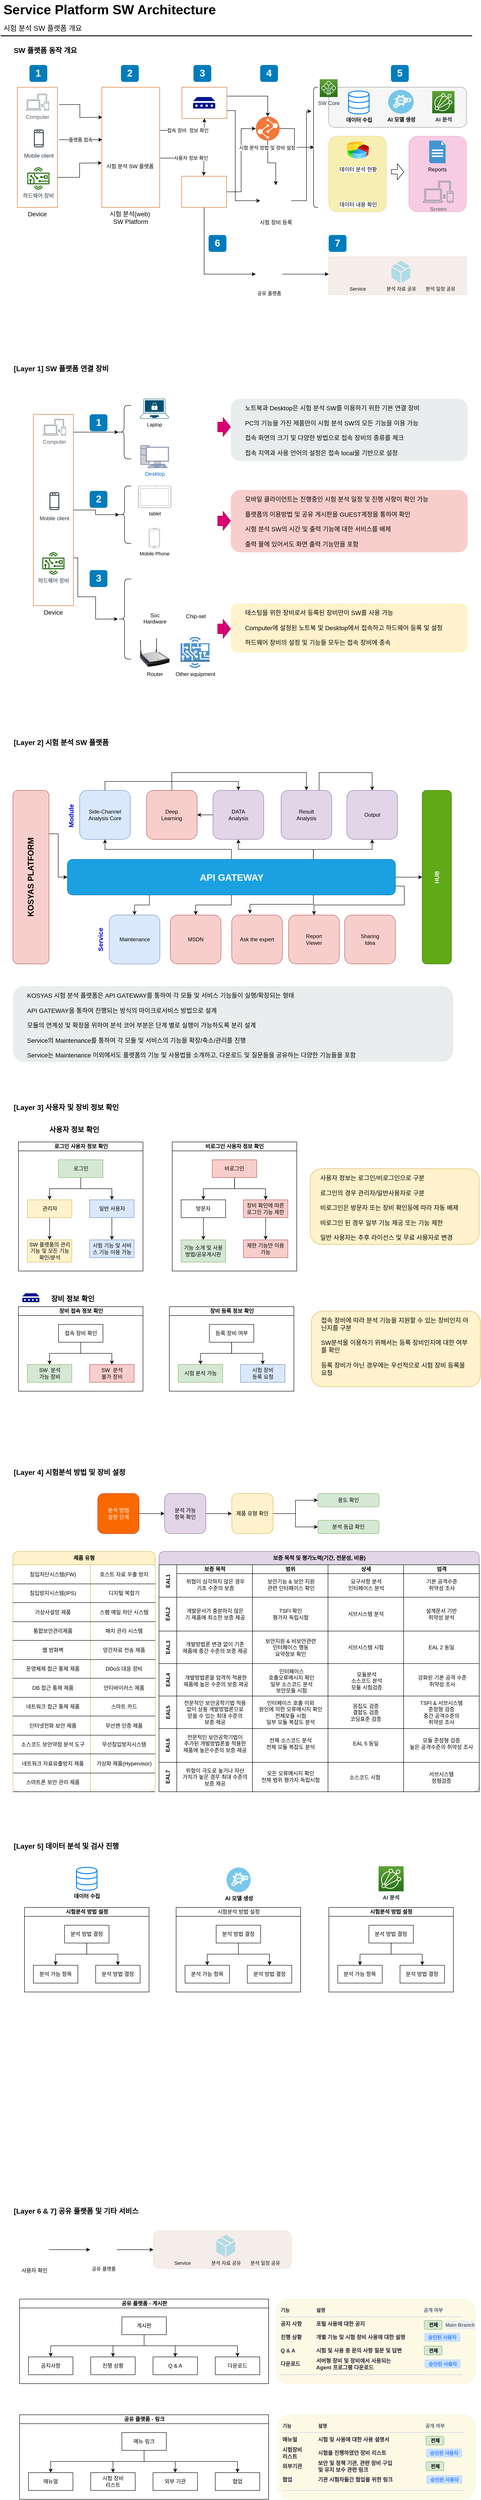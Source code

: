 <mxfile version="13.6.9" type="github">
  <diagram id="Ht1M8jgEwFfnCIfOTk4-" name="Page-1">
    <mxGraphModel dx="1422" dy="794" grid="1" gridSize="10" guides="1" tooltips="1" connect="1" arrows="1" fold="1" page="1" pageScale="1" pageWidth="1169" pageHeight="827" math="0" shadow="0">
      <root>
        <mxCell id="0" />
        <mxCell id="1" parent="0" />
        <mxCell id="SCVMTBWpLvtzJIhz15lM-34" value="" style="whiteSpace=wrap;html=1;fontSize=14;dashed=0;fontStyle=0;align=center;verticalAlign=top;spacingLeft=0;labelPosition=center;verticalLabelPosition=bottom;opacity=50;rounded=1;fillColor=#eeeeee;strokeColor=#36393d;" parent="1" vertex="1">
          <mxGeometry x="790" y="260" width="310" height="90" as="geometry" />
        </mxCell>
        <mxCell id="BgYx47iS89JeFPh7B9zp-613" value="" style="whiteSpace=wrap;html=1;fillColor=#e3c800;fontSize=14;dashed=0;fontStyle=1;align=center;verticalAlign=top;strokeColor=#B09500;spacingLeft=0;labelPosition=center;verticalLabelPosition=bottom;opacity=10;rounded=1;fontColor=#ffffff;" vertex="1" parent="1">
          <mxGeometry x="672" y="5230" width="448" height="190" as="geometry" />
        </mxCell>
        <mxCell id="BgYx47iS89JeFPh7B9zp-11" value="데이터 수집" style="html=1;verticalLabelPosition=bottom;align=center;labelBackgroundColor=#ffffff;verticalAlign=top;strokeWidth=2;strokeColor=#0080F0;shadow=0;dashed=0;shape=mxgraph.ios7.icons.data;rounded=1;glass=0;fontStyle=1" vertex="1" parent="1">
          <mxGeometry x="834.64" y="268.5" width="46.18" height="51.5" as="geometry" />
        </mxCell>
        <mxCell id="QFQmXC5sFYSZ4ZFRvqXh-67" value="" style="whiteSpace=wrap;html=1;fillColor=#d80073;fontSize=14;dashed=0;fontStyle=0;align=center;verticalAlign=top;strokeColor=#A50040;spacingLeft=0;labelPosition=center;verticalLabelPosition=bottom;opacity=20;fontColor=#ffffff;rounded=1;" parent="1" vertex="1">
          <mxGeometry x="970" y="370" width="130" height="170" as="geometry" />
        </mxCell>
        <mxCell id="QFQmXC5sFYSZ4ZFRvqXh-66" value="" style="whiteSpace=wrap;html=1;fillColor=#e3c800;fontSize=14;dashed=0;fontStyle=0;align=center;verticalAlign=top;strokeColor=#B09500;spacingLeft=0;labelPosition=center;verticalLabelPosition=bottom;opacity=30;fontColor=#ffffff;rounded=1;" parent="1" vertex="1">
          <mxGeometry x="790" y="370" width="130" height="170" as="geometry" />
        </mxCell>
        <mxCell id="QFQmXC5sFYSZ4ZFRvqXh-15" style="edgeStyle=orthogonalEdgeStyle;rounded=0;orthogonalLoop=1;jettySize=auto;html=1;exitX=1.044;exitY=0.144;exitDx=0;exitDy=0;entryX=0;entryY=0.25;entryDx=0;entryDy=0;exitPerimeter=0;" parent="1" source="-QjtrjUzRDEMRZ5MF8oH-14" edge="1">
          <mxGeometry relative="1" as="geometry">
            <mxPoint x="281" y="327.5" as="targetPoint" />
          </mxGeometry>
        </mxCell>
        <mxCell id="QFQmXC5sFYSZ4ZFRvqXh-16" style="edgeStyle=orthogonalEdgeStyle;rounded=0;orthogonalLoop=1;jettySize=auto;html=1;exitX=1;exitY=0.75;exitDx=0;exitDy=0;entryX=-0.008;entryY=0.63;entryDx=0;entryDy=0;entryPerimeter=0;" parent="1" source="-QjtrjUzRDEMRZ5MF8oH-14" edge="1">
          <mxGeometry relative="1" as="geometry">
            <mxPoint x="279.968" y="430.1" as="targetPoint" />
          </mxGeometry>
        </mxCell>
        <mxCell id="QFQmXC5sFYSZ4ZFRvqXh-17" value="플랫폼 접속" style="edgeStyle=orthogonalEdgeStyle;rounded=0;orthogonalLoop=1;jettySize=auto;html=1;exitX=1.033;exitY=0.437;exitDx=0;exitDy=0;entryX=0;entryY=0.437;entryDx=0;entryDy=0;entryPerimeter=0;exitPerimeter=0;" parent="1" source="-QjtrjUzRDEMRZ5MF8oH-14" edge="1">
          <mxGeometry relative="1" as="geometry">
            <mxPoint x="281" y="377.99" as="targetPoint" />
          </mxGeometry>
        </mxCell>
        <mxCell id="-QjtrjUzRDEMRZ5MF8oH-14" value="Device" style="whiteSpace=wrap;html=1;fillColor=none;fontSize=14;fontColor=#000000;dashed=0;fontStyle=0;align=center;verticalAlign=top;strokeColor=#D86613;gradientColor=none;spacingLeft=0;labelPosition=center;verticalLabelPosition=bottom;" parent="1" vertex="1">
          <mxGeometry x="90" y="260" width="90" height="270" as="geometry" />
        </mxCell>
        <mxCell id="-QjtrjUzRDEMRZ5MF8oH-9" value="1" style="rounded=1;whiteSpace=wrap;html=1;fillColor=#007CBD;strokeColor=none;fontColor=#FFFFFF;fontStyle=1;fontSize=22;" parent="1" vertex="1">
          <mxGeometry x="117.25" y="210" width="40" height="38" as="geometry" />
        </mxCell>
        <mxCell id="-QjtrjUzRDEMRZ5MF8oH-27" value="2" style="rounded=1;whiteSpace=wrap;html=1;fillColor=#007CBD;strokeColor=none;fontColor=#FFFFFF;fontStyle=1;fontSize=22;" parent="1" vertex="1">
          <mxGeometry x="323" y="210" width="40" height="38" as="geometry" />
        </mxCell>
        <mxCell id="-QjtrjUzRDEMRZ5MF8oH-28" value="3" style="rounded=1;whiteSpace=wrap;html=1;fillColor=#007CBD;strokeColor=none;fontColor=#FFFFFF;fontStyle=1;fontSize=22;" parent="1" vertex="1">
          <mxGeometry x="486" y="210" width="40" height="38" as="geometry" />
        </mxCell>
        <mxCell id="-QjtrjUzRDEMRZ5MF8oH-29" value="4" style="rounded=1;whiteSpace=wrap;html=1;fillColor=#007CBD;strokeColor=none;fontColor=#FFFFFF;fontStyle=1;fontSize=22;" parent="1" vertex="1">
          <mxGeometry x="636" y="210" width="40" height="38" as="geometry" />
        </mxCell>
        <mxCell id="-QjtrjUzRDEMRZ5MF8oH-31" value="6" style="rounded=1;whiteSpace=wrap;html=1;fillColor=#007CBD;strokeColor=none;fontColor=#FFFFFF;fontStyle=1;fontSize=22;" parent="1" vertex="1">
          <mxGeometry x="520" y="592" width="40" height="38" as="geometry" />
        </mxCell>
        <mxCell id="-QjtrjUzRDEMRZ5MF8oH-32" value="7" style="rounded=1;whiteSpace=wrap;html=1;fillColor=#007CBD;strokeColor=none;fontColor=#FFFFFF;fontStyle=1;fontSize=22;" parent="1" vertex="1">
          <mxGeometry x="790" y="592" width="40" height="38" as="geometry" />
        </mxCell>
        <mxCell id="-QjtrjUzRDEMRZ5MF8oH-47" value="Service Platform SW Architecture" style="text;html=1;resizable=0;points=[];autosize=1;align=left;verticalAlign=top;spacingTop=-4;fontSize=30;fontStyle=1" parent="1" vertex="1">
          <mxGeometry x="56.5" y="64.5" width="490" height="40" as="geometry" />
        </mxCell>
        <mxCell id="-QjtrjUzRDEMRZ5MF8oH-48" value="시험 분석 SW 플랫폼 개요" style="text;html=1;resizable=0;points=[];autosize=1;align=left;verticalAlign=top;spacingTop=-4;fontSize=16;" parent="1" vertex="1">
          <mxGeometry x="56.5" y="114.5" width="200" height="20" as="geometry" />
        </mxCell>
        <mxCell id="-QjtrjUzRDEMRZ5MF8oH-49" value="SW 플랫폼 동작 개요" style="text;html=1;resizable=0;points=[];autosize=1;align=left;verticalAlign=top;spacingTop=-4;fontSize=16;fontStyle=1" parent="1" vertex="1">
          <mxGeometry x="80" y="164.5" width="170" height="20" as="geometry" />
        </mxCell>
        <mxCell id="SCVMTBWpLvtzJIhz15lM-1" value="" style="line;strokeWidth=2;html=1;fontSize=14;" parent="1" vertex="1">
          <mxGeometry x="52.5" y="139.5" width="1060" height="10" as="geometry" />
        </mxCell>
        <mxCell id="QFQmXC5sFYSZ4ZFRvqXh-31" style="edgeStyle=orthogonalEdgeStyle;rounded=0;orthogonalLoop=1;jettySize=auto;html=1;exitX=0.25;exitY=0.2;exitDx=0;exitDy=0;exitPerimeter=0;entryX=0.25;entryY=0.2;entryDx=0;entryDy=0;entryPerimeter=0;" parent="1" source="SCVMTBWpLvtzJIhz15lM-5" target="SCVMTBWpLvtzJIhz15lM-5" edge="1">
          <mxGeometry relative="1" as="geometry" />
        </mxCell>
        <mxCell id="SCVMTBWpLvtzJIhz15lM-5" value="" style="shape=curlyBracket;whiteSpace=wrap;html=1;rounded=1;fontSize=14;" parent="1" vertex="1">
          <mxGeometry x="746" y="260" width="20" height="270" as="geometry" />
        </mxCell>
        <mxCell id="QFQmXC5sFYSZ4ZFRvqXh-5" value="Mobile client" style="outlineConnect=0;fontColor=#232F3E;gradientColor=none;strokeColor=#232F3E;fillColor=#ffffff;dashed=0;verticalLabelPosition=bottom;verticalAlign=top;align=center;html=1;fontSize=12;fontStyle=0;aspect=fixed;shape=mxgraph.aws4.resourceIcon;resIcon=mxgraph.aws4.mobile_client;" parent="1" vertex="1">
          <mxGeometry x="113.25" y="350" width="50" height="50" as="geometry" />
        </mxCell>
        <mxCell id="QFQmXC5sFYSZ4ZFRvqXh-8" value="하드웨어 장비" style="outlineConnect=0;fontColor=#232F3E;gradientColor=none;fillColor=#277116;strokeColor=none;dashed=0;verticalLabelPosition=bottom;verticalAlign=top;align=center;html=1;fontSize=12;fontStyle=0;aspect=fixed;pointerEvents=1;shape=mxgraph.aws4.hardware_board;" parent="1" vertex="1">
          <mxGeometry x="112.25" y="440" width="50" height="50" as="geometry" />
        </mxCell>
        <mxCell id="QFQmXC5sFYSZ4ZFRvqXh-13" value="시험 분석 SW 플랫폼" style="shape=image;html=1;verticalAlign=top;verticalLabelPosition=bottom;labelBackgroundColor=#ffffff;imageAspect=0;aspect=fixed;image=https://cdn4.iconfinder.com/data/icons/internet-security-flat-2/32/Internet_Security_Browser_webpage_website_web_page-128.png" parent="1" vertex="1">
          <mxGeometry x="294" y="326" width="98" height="98" as="geometry" />
        </mxCell>
        <mxCell id="QFQmXC5sFYSZ4ZFRvqXh-20" value="AI 분석&lt;br&gt;" style="outlineConnect=0;fontColor=#232F3E;gradientColor=#60A337;gradientDirection=north;fillColor=#277116;strokeColor=#ffffff;dashed=0;verticalLabelPosition=bottom;verticalAlign=top;align=center;html=1;fontSize=12;fontStyle=1;aspect=fixed;shape=mxgraph.aws4.resourceIcon;resIcon=mxgraph.aws4.iot_analytics;" parent="1" vertex="1">
          <mxGeometry x="1022.8" y="268.5" width="50" height="50" as="geometry" />
        </mxCell>
        <mxCell id="QFQmXC5sFYSZ4ZFRvqXh-23" value="데이터 분석 현황" style="image;html=1;image=img/lib/clip_art/finance/Pie_Chart_128x128.png" parent="1" vertex="1">
          <mxGeometry x="830.82" y="370.8" width="50" height="60" as="geometry" />
        </mxCell>
        <mxCell id="QFQmXC5sFYSZ4ZFRvqXh-26" value="" style="shape=image;html=1;verticalAlign=top;verticalLabelPosition=bottom;labelBackgroundColor=#ffffff;imageAspect=0;aspect=fixed;image=https://cdn0.iconfinder.com/data/icons/software-engineering-and-video-gaming/512/93_man_user_login_id_identity-128.png" parent="1" vertex="1">
          <mxGeometry x="475" y="460" width="70" height="70" as="geometry" />
        </mxCell>
        <mxCell id="QFQmXC5sFYSZ4ZFRvqXh-28" value="사용자 정보 확인" style="edgeStyle=orthogonalEdgeStyle;rounded=0;orthogonalLoop=1;jettySize=auto;html=1;exitX=1.015;exitY=0.593;exitDx=0;exitDy=0;entryX=0.5;entryY=0;entryDx=0;entryDy=0;exitPerimeter=0;" parent="1" edge="1">
          <mxGeometry relative="1" as="geometry">
            <mxPoint x="410.95" y="419.11" as="sourcePoint" />
            <mxPoint x="509" y="459" as="targetPoint" />
          </mxGeometry>
        </mxCell>
        <mxCell id="QFQmXC5sFYSZ4ZFRvqXh-30" value="접속 장비&amp;nbsp; 정보 확인" style="edgeStyle=orthogonalEdgeStyle;rounded=0;orthogonalLoop=1;jettySize=auto;html=1;exitX=1;exitY=0.359;exitDx=0;exitDy=0;entryX=0.5;entryY=1;entryDx=0;entryDy=0;exitPerimeter=0;" parent="1" source="QFQmXC5sFYSZ4ZFRvqXh-27" target="QFQmXC5sFYSZ4ZFRvqXh-33" edge="1">
          <mxGeometry relative="1" as="geometry" />
        </mxCell>
        <mxCell id="QFQmXC5sFYSZ4ZFRvqXh-27" value="시험 분석(web)&amp;nbsp;&lt;br&gt;SW Platform" style="whiteSpace=wrap;html=1;fillColor=none;fontSize=14;fontColor=#000000;dashed=0;fontStyle=0;align=center;verticalAlign=top;strokeColor=#D86613;gradientColor=none;spacingLeft=0;labelPosition=center;verticalLabelPosition=bottom;" parent="1" vertex="1">
          <mxGeometry x="280" y="260" width="130" height="270" as="geometry" />
        </mxCell>
        <mxCell id="QFQmXC5sFYSZ4ZFRvqXh-29" value="" style="aspect=fixed;pointerEvents=1;shadow=0;dashed=0;html=1;strokeColor=none;labelPosition=center;verticalLabelPosition=bottom;verticalAlign=top;align=center;fillColor=#00188D;shape=mxgraph.mscae.enterprise.device" parent="1" vertex="1">
          <mxGeometry x="485" y="282" width="50" height="26" as="geometry" />
        </mxCell>
        <mxCell id="QFQmXC5sFYSZ4ZFRvqXh-37" style="edgeStyle=orthogonalEdgeStyle;rounded=0;orthogonalLoop=1;jettySize=auto;html=1;entryX=0.5;entryY=0;entryDx=0;entryDy=0;" parent="1" target="QFQmXC5sFYSZ4ZFRvqXh-46" edge="1">
          <mxGeometry relative="1" as="geometry">
            <mxPoint x="561" y="280" as="sourcePoint" />
            <Array as="points">
              <mxPoint x="561" y="280" />
              <mxPoint x="653" y="280" />
            </Array>
          </mxGeometry>
        </mxCell>
        <mxCell id="BgYx47iS89JeFPh7B9zp-93" style="edgeStyle=orthogonalEdgeStyle;rounded=0;orthogonalLoop=1;jettySize=auto;html=1;exitX=1;exitY=0.75;exitDx=0;exitDy=0;entryX=0;entryY=0.5;entryDx=0;entryDy=0;" edge="1" parent="1" source="QFQmXC5sFYSZ4ZFRvqXh-33" target="P20q1qlM85yPXvBPcYlH-21">
          <mxGeometry relative="1" as="geometry">
            <Array as="points">
              <mxPoint x="580" y="313" />
              <mxPoint x="580" y="515" />
            </Array>
          </mxGeometry>
        </mxCell>
        <mxCell id="QFQmXC5sFYSZ4ZFRvqXh-33" value="" style="whiteSpace=wrap;html=1;fillColor=none;fontSize=14;fontColor=#000000;dashed=0;fontStyle=0;align=center;verticalAlign=top;strokeColor=#D86613;gradientColor=none;spacingLeft=0;labelPosition=center;verticalLabelPosition=bottom;" parent="1" vertex="1">
          <mxGeometry x="460" y="260" width="101" height="70" as="geometry" />
        </mxCell>
        <mxCell id="QFQmXC5sFYSZ4ZFRvqXh-36" style="edgeStyle=orthogonalEdgeStyle;rounded=0;orthogonalLoop=1;jettySize=auto;html=1;exitX=1;exitY=0.5;exitDx=0;exitDy=0;entryX=0;entryY=0.5;entryDx=0;entryDy=0;" parent="1" source="QFQmXC5sFYSZ4ZFRvqXh-35" target="QFQmXC5sFYSZ4ZFRvqXh-46" edge="1">
          <mxGeometry relative="1" as="geometry" />
        </mxCell>
        <mxCell id="QFQmXC5sFYSZ4ZFRvqXh-72" style="edgeStyle=orthogonalEdgeStyle;rounded=0;orthogonalLoop=1;jettySize=auto;html=1;exitX=0.5;exitY=1;exitDx=0;exitDy=0;entryX=0;entryY=0.5;entryDx=0;entryDy=0;" parent="1" source="QFQmXC5sFYSZ4ZFRvqXh-35" target="QFQmXC5sFYSZ4ZFRvqXh-71" edge="1">
          <mxGeometry relative="1" as="geometry" />
        </mxCell>
        <mxCell id="QFQmXC5sFYSZ4ZFRvqXh-35" value="" style="whiteSpace=wrap;html=1;fillColor=none;fontSize=14;fontColor=#000000;dashed=0;fontStyle=0;align=center;verticalAlign=top;strokeColor=#D86613;gradientColor=none;spacingLeft=0;labelPosition=center;verticalLabelPosition=bottom;" parent="1" vertex="1">
          <mxGeometry x="459.5" y="460" width="101" height="70" as="geometry" />
        </mxCell>
        <mxCell id="QFQmXC5sFYSZ4ZFRvqXh-40" value="Reports" style="shadow=0;dashed=0;html=1;strokeColor=none;fillColor=#4495D1;labelPosition=center;verticalLabelPosition=bottom;verticalAlign=top;align=center;outlineConnect=0;shape=mxgraph.veeam.2d.report;" parent="1" vertex="1">
          <mxGeometry x="1016" y="380" width="36.8" height="50.8" as="geometry" />
        </mxCell>
        <mxCell id="QFQmXC5sFYSZ4ZFRvqXh-48" style="edgeStyle=orthogonalEdgeStyle;rounded=0;orthogonalLoop=1;jettySize=auto;html=1;exitX=1;exitY=0.5;exitDx=0;exitDy=0;entryX=0.55;entryY=0.5;entryDx=0;entryDy=0;entryPerimeter=0;" parent="1" source="QFQmXC5sFYSZ4ZFRvqXh-46" target="SCVMTBWpLvtzJIhz15lM-5" edge="1">
          <mxGeometry relative="1" as="geometry" />
        </mxCell>
        <mxCell id="P20q1qlM85yPXvBPcYlH-22" style="edgeStyle=orthogonalEdgeStyle;rounded=0;orthogonalLoop=1;jettySize=auto;html=1;exitX=0.5;exitY=1;exitDx=0;exitDy=0;entryX=0.5;entryY=0;entryDx=0;entryDy=0;" parent="1" source="QFQmXC5sFYSZ4ZFRvqXh-46" target="P20q1qlM85yPXvBPcYlH-21" edge="1">
          <mxGeometry relative="1" as="geometry" />
        </mxCell>
        <mxCell id="QFQmXC5sFYSZ4ZFRvqXh-46" value="시험 분석 방법 및 장비 설정&amp;nbsp;" style="aspect=fixed;perimeter=ellipsePerimeter;html=1;align=center;shadow=0;dashed=0;labelBackgroundColor=#ffffff;fontSize=11;spacingTop=3;image;image=img/lib/ibm/devops/build_test.svg;" parent="1" vertex="1">
          <mxGeometry x="626" y="326" width="54" height="54" as="geometry" />
        </mxCell>
        <mxCell id="QFQmXC5sFYSZ4ZFRvqXh-49" value="5" style="rounded=1;whiteSpace=wrap;html=1;fillColor=#007CBD;strokeColor=none;fontColor=#FFFFFF;fontStyle=1;fontSize=22;" parent="1" vertex="1">
          <mxGeometry x="930" y="210" width="40" height="38" as="geometry" />
        </mxCell>
        <mxCell id="QFQmXC5sFYSZ4ZFRvqXh-53" value="데이터 내용 확인" style="shape=image;html=1;verticalAlign=top;verticalLabelPosition=bottom;labelBackgroundColor=#ffffff;imageAspect=0;aspect=fixed;image=https://cdn0.iconfinder.com/data/icons/business-management-3-4/256/m-21-128.png;opacity=50;" parent="1" vertex="1">
          <mxGeometry x="830.82" y="460" width="50" height="50" as="geometry" />
        </mxCell>
        <mxCell id="QFQmXC5sFYSZ4ZFRvqXh-54" value="AI 모델 생성" style="fillColor=#28A8E0;verticalLabelPosition=bottom;html=1;strokeColor=#ffffff;verticalAlign=top;align=center;points=[[0.145,0.145,0],[0.5,0,0],[0.855,0.145,0],[1,0.5,0],[0.855,0.855,0],[0.5,1,0],[0.145,0.855,0],[0,0.5,0]];pointerEvents=1;shape=mxgraph.cisco_safe.compositeIcon;bgIcon=ellipse;resIcon=mxgraph.cisco_safe.capability.analysis_correlation;opacity=50;fontStyle=1" parent="1" vertex="1">
          <mxGeometry x="924" y="266.25" width="57" height="53" as="geometry" />
        </mxCell>
        <mxCell id="QFQmXC5sFYSZ4ZFRvqXh-59" value="SW Core" style="outlineConnect=0;fontColor=#232F3E;gradientColor=#60A337;gradientDirection=north;fillColor=#277116;strokeColor=#ffffff;dashed=0;verticalLabelPosition=bottom;verticalAlign=top;align=center;html=1;fontSize=12;fontStyle=0;aspect=fixed;shape=mxgraph.aws4.resourceIcon;resIcon=mxgraph.aws4.internet_of_things;" parent="1" vertex="1">
          <mxGeometry x="770" y="242" width="40" height="40" as="geometry" />
        </mxCell>
        <mxCell id="SCVMTBWpLvtzJIhz15lM-30" value="Screen" style="outlineConnect=0;gradientColor=none;fontColor=#545B64;strokeColor=none;fillColor=#879196;dashed=0;verticalLabelPosition=bottom;verticalAlign=top;align=center;html=1;fontSize=12;fontStyle=0;aspect=fixed;shape=mxgraph.aws4.illustration_devices;pointerEvents=1" parent="1" vertex="1">
          <mxGeometry x="1002" y="470" width="68.42" height="50" as="geometry" />
        </mxCell>
        <mxCell id="QFQmXC5sFYSZ4ZFRvqXh-68" value="" style="shape=flexArrow;endArrow=classic;html=1;endWidth=25;endSize=4.57;" parent="1" edge="1">
          <mxGeometry width="50" height="50" relative="1" as="geometry">
            <mxPoint x="930.5" y="450" as="sourcePoint" />
            <mxPoint x="959.5" y="450" as="targetPoint" />
          </mxGeometry>
        </mxCell>
        <mxCell id="QFQmXC5sFYSZ4ZFRvqXh-77" style="edgeStyle=orthogonalEdgeStyle;rounded=0;orthogonalLoop=1;jettySize=auto;html=1;exitX=1;exitY=0.5;exitDx=0;exitDy=0;entryX=0;entryY=0.5;entryDx=0;entryDy=0;fontSize=11;fontColor=#000000;" parent="1" source="QFQmXC5sFYSZ4ZFRvqXh-71" edge="1">
          <mxGeometry relative="1" as="geometry">
            <mxPoint x="790" y="680" as="targetPoint" />
          </mxGeometry>
        </mxCell>
        <mxCell id="QFQmXC5sFYSZ4ZFRvqXh-71" value="공유 플랫폼" style="shape=image;html=1;verticalAlign=top;verticalLabelPosition=bottom;labelBackgroundColor=#ffffff;imageAspect=0;aspect=fixed;image=https://cdn2.iconfinder.com/data/icons/quarantine-4/64/online_community_work_communication_meeting_monitor0-128.png;opacity=30;fontSize=11;" parent="1" vertex="1">
          <mxGeometry x="626" y="650" width="60" height="60" as="geometry" />
        </mxCell>
        <mxCell id="QFQmXC5sFYSZ4ZFRvqXh-78" value="Service" style="shape=image;html=1;verticalAlign=top;verticalLabelPosition=bottom;labelBackgroundColor=#ffffff;imageAspect=0;aspect=fixed;image=https://cdn4.iconfinder.com/data/icons/free-3d-social-icons/png/128x128/MySpace.png;fontSize=11;fontColor=#000000;opacity=30;" parent="1" vertex="1">
          <mxGeometry x="830" y="650" width="50" height="50" as="geometry" />
        </mxCell>
        <mxCell id="QFQmXC5sFYSZ4ZFRvqXh-80" value="분석 일정 공유" style="shape=image;html=1;verticalAlign=top;verticalLabelPosition=bottom;labelBackgroundColor=#ffffff;imageAspect=0;aspect=fixed;image=https://cdn0.iconfinder.com/data/icons/ikooni-outline-free-basic/128/free-20-128.png;fontSize=11;fontColor=#000000;opacity=30;" parent="1" vertex="1">
          <mxGeometry x="1016" y="650" width="50" height="50" as="geometry" />
        </mxCell>
        <mxCell id="QFQmXC5sFYSZ4ZFRvqXh-79" value="분석 자료 공유" style="verticalLabelPosition=bottom;html=1;verticalAlign=top;align=center;strokeColor=none;fillColor=#00BEF2;shape=mxgraph.azure.cloud_service_package_file;fontSize=11;fontColor=#000000;opacity=30;" parent="1" vertex="1">
          <mxGeometry x="931.25" y="650" width="42.5" height="50" as="geometry" />
        </mxCell>
        <mxCell id="QFQmXC5sFYSZ4ZFRvqXh-81" value="" style="whiteSpace=wrap;html=1;fillColor=#a0522d;fontSize=14;dashed=0;fontStyle=0;align=center;verticalAlign=top;strokeColor=#6D1F00;spacingLeft=0;labelPosition=center;verticalLabelPosition=bottom;opacity=10;fontColor=#ffffff;" parent="1" vertex="1">
          <mxGeometry x="790" y="641" width="310" height="85" as="geometry" />
        </mxCell>
        <mxCell id="QFQmXC5sFYSZ4ZFRvqXh-82" value="[Layer 1] SW 플랫폼 연결 장비" style="text;html=1;resizable=0;points=[];autosize=1;align=left;verticalAlign=top;spacingTop=-4;fontSize=16;fontStyle=1" parent="1" vertex="1">
          <mxGeometry x="80" y="880" width="240" height="20" as="geometry" />
        </mxCell>
        <mxCell id="QFQmXC5sFYSZ4ZFRvqXh-97" style="edgeStyle=orthogonalEdgeStyle;rounded=0;orthogonalLoop=1;jettySize=auto;html=1;exitX=1;exitY=0.25;exitDx=0;exitDy=0;entryX=0.1;entryY=0.5;entryDx=0;entryDy=0;entryPerimeter=0;fontSize=11;fontColor=#000000;" parent="1" source="QFQmXC5sFYSZ4ZFRvqXh-83" target="QFQmXC5sFYSZ4ZFRvqXh-87" edge="1">
          <mxGeometry relative="1" as="geometry">
            <Array as="points">
              <mxPoint x="216" y="1035" />
            </Array>
          </mxGeometry>
        </mxCell>
        <mxCell id="QFQmXC5sFYSZ4ZFRvqXh-102" style="edgeStyle=orthogonalEdgeStyle;rounded=0;orthogonalLoop=1;jettySize=auto;html=1;exitX=1;exitY=0.5;exitDx=0;exitDy=0;entryX=0.1;entryY=0.5;entryDx=0;entryDy=0;entryPerimeter=0;fontSize=11;fontColor=#000000;" parent="1" source="QFQmXC5sFYSZ4ZFRvqXh-83" target="QFQmXC5sFYSZ4ZFRvqXh-98" edge="1">
          <mxGeometry relative="1" as="geometry" />
        </mxCell>
        <mxCell id="P20q1qlM85yPXvBPcYlH-17" style="edgeStyle=orthogonalEdgeStyle;rounded=0;orthogonalLoop=1;jettySize=auto;html=1;exitX=1;exitY=0.75;exitDx=0;exitDy=0;" parent="1" source="QFQmXC5sFYSZ4ZFRvqXh-83" target="P20q1qlM85yPXvBPcYlH-16" edge="1">
          <mxGeometry relative="1" as="geometry">
            <Array as="points">
              <mxPoint x="226" y="1318" />
              <mxPoint x="226" y="1405" />
              <mxPoint x="266" y="1405" />
              <mxPoint x="266" y="1455" />
            </Array>
          </mxGeometry>
        </mxCell>
        <mxCell id="QFQmXC5sFYSZ4ZFRvqXh-83" value="Device" style="whiteSpace=wrap;html=1;fillColor=none;fontSize=14;fontColor=#000000;dashed=0;fontStyle=0;align=center;verticalAlign=top;strokeColor=#D86613;gradientColor=none;spacingLeft=0;labelPosition=center;verticalLabelPosition=bottom;" parent="1" vertex="1">
          <mxGeometry x="126" y="995" width="90" height="430" as="geometry" />
        </mxCell>
        <mxCell id="QFQmXC5sFYSZ4ZFRvqXh-84" value="Computer" style="outlineConnect=0;gradientColor=none;fontColor=#545B64;strokeColor=none;fillColor=#879196;dashed=0;verticalLabelPosition=bottom;verticalAlign=top;align=center;html=1;fontSize=12;fontStyle=0;aspect=fixed;shape=mxgraph.aws4.illustration_devices;pointerEvents=1" parent="1" vertex="1">
          <mxGeometry x="147.25" y="1005" width="52" height="38" as="geometry" />
        </mxCell>
        <mxCell id="QFQmXC5sFYSZ4ZFRvqXh-85" value="Mobile client" style="outlineConnect=0;fontColor=#232F3E;gradientColor=none;strokeColor=#232F3E;fillColor=#ffffff;dashed=0;verticalLabelPosition=bottom;verticalAlign=top;align=center;html=1;fontSize=12;fontStyle=0;aspect=fixed;shape=mxgraph.aws4.resourceIcon;resIcon=mxgraph.aws4.mobile_client;" parent="1" vertex="1">
          <mxGeometry x="148.25" y="1165" width="50" height="50" as="geometry" />
        </mxCell>
        <mxCell id="QFQmXC5sFYSZ4ZFRvqXh-86" value="하드웨어 장비" style="outlineConnect=0;fontColor=#232F3E;gradientColor=none;fillColor=#277116;strokeColor=none;dashed=0;verticalLabelPosition=bottom;verticalAlign=top;align=center;html=1;fontSize=12;fontStyle=0;aspect=fixed;pointerEvents=1;shape=mxgraph.aws4.hardware_board;" parent="1" vertex="1">
          <mxGeometry x="146" y="1305" width="50" height="50" as="geometry" />
        </mxCell>
        <mxCell id="QFQmXC5sFYSZ4ZFRvqXh-87" value="" style="shape=curlyBracket;whiteSpace=wrap;html=1;rounded=1;fontSize=14;" parent="1" vertex="1">
          <mxGeometry x="314" y="975" width="32" height="120" as="geometry" />
        </mxCell>
        <mxCell id="QFQmXC5sFYSZ4ZFRvqXh-92" value="Laptop" style="points=[[0.13,0.02,0],[0.5,0,0],[0.87,0.02,0],[0.885,0.4,0],[0.985,0.985,0],[0.5,1,0],[0.015,0.985,0],[0.115,0.4,0]];verticalLabelPosition=bottom;html=1;verticalAlign=top;aspect=fixed;align=center;pointerEvents=1;shape=mxgraph.cisco19.secure_endpoints;fillColor=#005073;strokeColor=none;fontSize=11;fontColor=#000000;" parent="1" vertex="1">
          <mxGeometry x="366" y="960" width="64.29" height="45" as="geometry" />
        </mxCell>
        <mxCell id="QFQmXC5sFYSZ4ZFRvqXh-94" value="Desktop" style="fontColor=#0066CC;verticalAlign=top;verticalLabelPosition=bottom;labelPosition=center;align=center;html=1;outlineConnect=0;fillColor=#CCCCCC;strokeColor=#6881B3;gradientColor=none;gradientDirection=north;strokeWidth=2;shape=mxgraph.networks.pc;" parent="1" vertex="1">
          <mxGeometry x="367.43" y="1065" width="62.86" height="50" as="geometry" />
        </mxCell>
        <mxCell id="QFQmXC5sFYSZ4ZFRvqXh-96" value="Computer" style="outlineConnect=0;gradientColor=none;fontColor=#545B64;strokeColor=none;fillColor=#879196;dashed=0;verticalLabelPosition=bottom;verticalAlign=top;align=center;html=1;fontSize=12;fontStyle=0;aspect=fixed;shape=mxgraph.aws4.illustration_devices;pointerEvents=1" parent="1" vertex="1">
          <mxGeometry x="109" y="274.5" width="52" height="38" as="geometry" />
        </mxCell>
        <mxCell id="QFQmXC5sFYSZ4ZFRvqXh-98" value="" style="shape=curlyBracket;whiteSpace=wrap;html=1;rounded=1;fontSize=14;" parent="1" vertex="1">
          <mxGeometry x="316" y="1156" width="30" height="129" as="geometry" />
        </mxCell>
        <mxCell id="QFQmXC5sFYSZ4ZFRvqXh-99" value="tablet" style="verticalLabelPosition=bottom;verticalAlign=top;html=1;shadow=0;dashed=0;strokeWidth=1;shape=mxgraph.android.tab2;strokeColor=#c0c0c0;direction=north;fontSize=11;fontColor=#000000;" parent="1" vertex="1">
          <mxGeometry x="361.65" y="1156" width="74.35" height="49" as="geometry" />
        </mxCell>
        <mxCell id="QFQmXC5sFYSZ4ZFRvqXh-101" value="Mobile Phone" style="verticalLabelPosition=bottom;verticalAlign=top;html=1;shadow=0;dashed=0;strokeWidth=1;shape=mxgraph.android.phone2;strokeColor=#c0c0c0;fontSize=11;fontColor=#000000;" parent="1" vertex="1">
          <mxGeometry x="386.07" y="1251" width="24.14" height="44" as="geometry" />
        </mxCell>
        <mxCell id="P20q1qlM85yPXvBPcYlH-1" value="" style="rounded=1;whiteSpace=wrap;html=1;fillColor=#EAEDED;fontSize=22;fontColor=#FFFFFF;strokeColor=none;labelBackgroundColor=none;shadow=0;sketch=0;" parent="1" vertex="1">
          <mxGeometry x="570" y="960" width="532.5" height="140" as="geometry" />
        </mxCell>
        <mxCell id="P20q1qlM85yPXvBPcYlH-2" value="1" style="rounded=1;whiteSpace=wrap;html=1;fillColor=#007CBD;strokeColor=none;fontColor=#FFFFFF;fontStyle=1;fontSize=22;labelBackgroundColor=none;" parent="1" vertex="1">
          <mxGeometry x="252.5" y="995" width="40" height="38" as="geometry" />
        </mxCell>
        <mxCell id="P20q1qlM85yPXvBPcYlH-3" value="2" style="rounded=1;whiteSpace=wrap;html=1;fillColor=#007CBD;strokeColor=none;fontColor=#FFFFFF;fontStyle=1;fontSize=22;labelBackgroundColor=none;" parent="1" vertex="1">
          <mxGeometry x="252.5" y="1167" width="40" height="38" as="geometry" />
        </mxCell>
        <mxCell id="P20q1qlM85yPXvBPcYlH-4" value="3" style="rounded=1;whiteSpace=wrap;html=1;fillColor=#007CBD;strokeColor=none;fontColor=#FFFFFF;fontStyle=1;fontSize=22;labelBackgroundColor=none;" parent="1" vertex="1">
          <mxGeometry x="252.5" y="1345" width="40" height="38" as="geometry" />
        </mxCell>
        <mxCell id="P20q1qlM85yPXvBPcYlH-5" value="노트북과 Desktop은 시험 분석 SW를 이용하기 위한 기본 연결 장비&lt;br&gt;&lt;br&gt;PC의 기능을 가진 제품만이 시험 분석 SW의 모든 기능을 이용 가능&lt;br&gt;&lt;br&gt;접속 화면의 크기 및 다양한 방법으로 접속 장비의 종류를 체크&lt;br&gt;&lt;br&gt;접속 지역과 사용 언어의 설정은 접속 local을 기반으로 설정" style="text;html=1;align=left;verticalAlign=top;spacingTop=-4;fontSize=14;labelBackgroundColor=none;whiteSpace=wrap;" parent="1" vertex="1">
          <mxGeometry x="600" y="970" width="490" height="120" as="geometry" />
        </mxCell>
        <mxCell id="P20q1qlM85yPXvBPcYlH-11" value="Soc&lt;br&gt;Hardware" style="shape=image;html=1;verticalAlign=top;verticalLabelPosition=bottom;labelBackgroundColor=#ffffff;imageAspect=0;aspect=fixed;image=https://cdn2.iconfinder.com/data/icons/computer-technology-23/64/processor-Cpu-microchip-hardware-128.png" parent="1" vertex="1">
          <mxGeometry x="364.86" y="1365" width="68" height="68" as="geometry" />
        </mxCell>
        <mxCell id="P20q1qlM85yPXvBPcYlH-12" value="Other equipment" style="outlineConnect=0;dashed=0;verticalLabelPosition=bottom;verticalAlign=top;align=center;html=1;shape=mxgraph.aws3.hardware_board;fillColor=#5294CF;gradientColor=none;" parent="1" vertex="1">
          <mxGeometry x="457" y="1495" width="65" height="70" as="geometry" />
        </mxCell>
        <mxCell id="P20q1qlM85yPXvBPcYlH-14" value="Router" style="image;html=1;image=img/lib/clip_art/networking/Wireless_Router_N_128x128.png" parent="1" vertex="1">
          <mxGeometry x="365.33" y="1495" width="67" height="70" as="geometry" />
        </mxCell>
        <mxCell id="P20q1qlM85yPXvBPcYlH-15" value="Chip-set" style="shape=image;html=1;verticalAlign=top;verticalLabelPosition=bottom;labelBackgroundColor=#ffffff;imageAspect=0;aspect=fixed;image=https://cdn2.iconfinder.com/data/icons/computer-and-gadget-devices/128/Integrated-circuits-chip-transistor-electronic-128.png" parent="1" vertex="1">
          <mxGeometry x="456" y="1365" width="70" height="70" as="geometry" />
        </mxCell>
        <mxCell id="P20q1qlM85yPXvBPcYlH-16" value="" style="shape=curlyBracket;whiteSpace=wrap;html=1;rounded=1;fontSize=14;" parent="1" vertex="1">
          <mxGeometry x="316" y="1365" width="30" height="180" as="geometry" />
        </mxCell>
        <mxCell id="P20q1qlM85yPXvBPcYlH-23" style="edgeStyle=orthogonalEdgeStyle;rounded=0;orthogonalLoop=1;jettySize=auto;html=1;exitX=1;exitY=0.5;exitDx=0;exitDy=0;entryX=0.25;entryY=0.2;entryDx=0;entryDy=0;entryPerimeter=0;" parent="1" source="P20q1qlM85yPXvBPcYlH-21" target="SCVMTBWpLvtzJIhz15lM-5" edge="1">
          <mxGeometry relative="1" as="geometry">
            <Array as="points">
              <mxPoint x="740" y="515" />
              <mxPoint x="740" y="314" />
            </Array>
          </mxGeometry>
        </mxCell>
        <mxCell id="P20q1qlM85yPXvBPcYlH-21" value="시험 장비 등록" style="shape=image;html=1;verticalAlign=top;verticalLabelPosition=bottom;labelBackgroundColor=#ffffff;imageAspect=0;aspect=fixed;image=https://cdn0.iconfinder.com/data/icons/fatcow/32/cash_register_2.png" parent="1" vertex="1">
          <mxGeometry x="636" y="480" width="70" height="70" as="geometry" />
        </mxCell>
        <mxCell id="P20q1qlM85yPXvBPcYlH-24" value="[Layer 2] 시험 분석 SW 플랫폼&amp;nbsp;" style="text;html=1;resizable=0;points=[];autosize=1;align=left;verticalAlign=top;spacingTop=-4;fontSize=16;fontStyle=1" parent="1" vertex="1">
          <mxGeometry x="80.0" y="1720" width="240" height="20" as="geometry" />
        </mxCell>
        <mxCell id="P20q1qlM85yPXvBPcYlH-25" value="[Layer 3] 사용자 및 장비 정보 확인&amp;nbsp;" style="text;html=1;resizable=0;points=[];autosize=1;align=left;verticalAlign=top;spacingTop=-4;fontSize=16;fontStyle=1" parent="1" vertex="1">
          <mxGeometry x="80.0" y="2540" width="270" height="20" as="geometry" />
        </mxCell>
        <mxCell id="P20q1qlM85yPXvBPcYlH-26" value="" style="rounded=1;whiteSpace=wrap;html=1;fillColor=#f8cecc;fontSize=22;labelBackgroundColor=none;strokeColor=none;" parent="1" vertex="1">
          <mxGeometry x="570" y="1165" width="532.5" height="140" as="geometry" />
        </mxCell>
        <mxCell id="P20q1qlM85yPXvBPcYlH-27" value="모바일 클라이언트는 진행중인 시험 분석 일정 및 진행 사항이 확인 가능&lt;br&gt;&lt;br&gt;플랫폼의 이용방법 및 공유 게시판을 GUEST계정을 통하여 확인&lt;br&gt;&lt;br&gt;시험 분석 SW의 시간 및 출력 기능에 대한 서비스를 배제&lt;br&gt;&lt;br&gt;출력 물에 있어서도 화면 출력 기능만을 포함" style="text;html=1;align=left;verticalAlign=top;spacingTop=-4;fontSize=14;labelBackgroundColor=none;whiteSpace=wrap;" parent="1" vertex="1">
          <mxGeometry x="600" y="1175" width="490" height="120" as="geometry" />
        </mxCell>
        <mxCell id="P20q1qlM85yPXvBPcYlH-28" value="" style="rounded=1;whiteSpace=wrap;html=1;fillColor=#fff2cc;fontSize=22;labelBackgroundColor=none;strokeColor=none;" parent="1" vertex="1">
          <mxGeometry x="570" y="1420" width="532.5" height="110" as="geometry" />
        </mxCell>
        <mxCell id="P20q1qlM85yPXvBPcYlH-29" value="테스팅을 위한 장비로서 등록된 장비만이 SW를 사용 가능&lt;br&gt;&lt;br&gt;Computer에 설정된 노트북 및 Desktop에서 접속하고 하드웨어 등록 및 설정&lt;br&gt;&lt;br&gt;하드웨어 장비의 설정 및 기능들 모두는 접속 장비에 종속&lt;br&gt;&lt;br&gt;&lt;br&gt;&lt;br&gt;&amp;nbsp;" style="text;html=1;align=left;verticalAlign=top;spacingTop=-4;fontSize=14;labelBackgroundColor=none;whiteSpace=wrap;" parent="1" vertex="1">
          <mxGeometry x="600" y="1430" width="490" height="95" as="geometry" />
        </mxCell>
        <mxCell id="o9lZUVFjSXX-9Ml6_j3k-18" style="edgeStyle=orthogonalEdgeStyle;rounded=0;orthogonalLoop=1;jettySize=auto;html=1;exitX=0.5;exitY=0;exitDx=0;exitDy=0;entryX=0.5;entryY=0;entryDx=0;entryDy=0;fontSize=15;fontColor=#0000CC;" parent="1" source="o9lZUVFjSXX-9Ml6_j3k-1" target="o9lZUVFjSXX-9Ml6_j3k-3" edge="1">
          <mxGeometry relative="1" as="geometry" />
        </mxCell>
        <mxCell id="o9lZUVFjSXX-9Ml6_j3k-1" value="Side-Channel&lt;br&gt;Analysis Core" style="rounded=1;whiteSpace=wrap;html=1;fillColor=#dae8fc;strokeColor=#6c8ebf;" parent="1" vertex="1">
          <mxGeometry x="230" y="1840" width="114" height="110" as="geometry" />
        </mxCell>
        <mxCell id="o9lZUVFjSXX-9Ml6_j3k-20" style="edgeStyle=orthogonalEdgeStyle;rounded=0;orthogonalLoop=1;jettySize=auto;html=1;exitX=0.5;exitY=0;exitDx=0;exitDy=0;entryX=0.5;entryY=0;entryDx=0;entryDy=0;fontSize=15;fontColor=#0000CC;" parent="1" source="o9lZUVFjSXX-9Ml6_j3k-2" target="o9lZUVFjSXX-9Ml6_j3k-17" edge="1">
          <mxGeometry relative="1" as="geometry">
            <Array as="points">
              <mxPoint x="437" y="1800" />
              <mxPoint x="740" y="1800" />
            </Array>
          </mxGeometry>
        </mxCell>
        <mxCell id="o9lZUVFjSXX-9Ml6_j3k-2" value="Deep&lt;br&gt;Learning" style="rounded=1;whiteSpace=wrap;html=1;fillColor=#f8cecc;strokeColor=#b85450;strokeWidth=1;" parent="1" vertex="1">
          <mxGeometry x="380.29" y="1840" width="114" height="110" as="geometry" />
        </mxCell>
        <mxCell id="o9lZUVFjSXX-9Ml6_j3k-19" style="edgeStyle=orthogonalEdgeStyle;rounded=0;orthogonalLoop=1;jettySize=auto;html=1;exitX=0;exitY=0.5;exitDx=0;exitDy=0;entryX=1;entryY=0.5;entryDx=0;entryDy=0;fontSize=15;fontColor=#0000CC;" parent="1" source="o9lZUVFjSXX-9Ml6_j3k-3" target="o9lZUVFjSXX-9Ml6_j3k-2" edge="1">
          <mxGeometry relative="1" as="geometry" />
        </mxCell>
        <mxCell id="o9lZUVFjSXX-9Ml6_j3k-3" value="DATA&lt;br&gt;Analysis" style="rounded=1;whiteSpace=wrap;html=1;fillColor=#e1d5e7;strokeColor=#9673a6;strokeWidth=1;" parent="1" vertex="1">
          <mxGeometry x="530" y="1840" width="114" height="110" as="geometry" />
        </mxCell>
        <mxCell id="o9lZUVFjSXX-9Ml6_j3k-21" style="edgeStyle=orthogonalEdgeStyle;rounded=0;orthogonalLoop=1;jettySize=auto;html=1;exitX=0.5;exitY=0;exitDx=0;exitDy=0;entryX=0.5;entryY=1;entryDx=0;entryDy=0;fontSize=15;fontColor=#0000CC;" parent="1" source="o9lZUVFjSXX-9Ml6_j3k-4" target="o9lZUVFjSXX-9Ml6_j3k-1" edge="1">
          <mxGeometry relative="1" as="geometry" />
        </mxCell>
        <mxCell id="o9lZUVFjSXX-9Ml6_j3k-24" style="edgeStyle=orthogonalEdgeStyle;rounded=0;orthogonalLoop=1;jettySize=auto;html=1;exitX=0.25;exitY=1;exitDx=0;exitDy=0;entryX=0.5;entryY=0;entryDx=0;entryDy=0;fontSize=18;fontColor=#0000CC;" parent="1" source="o9lZUVFjSXX-9Ml6_j3k-4" target="o9lZUVFjSXX-9Ml6_j3k-6" edge="1">
          <mxGeometry relative="1" as="geometry" />
        </mxCell>
        <mxCell id="o9lZUVFjSXX-9Ml6_j3k-25" style="edgeStyle=orthogonalEdgeStyle;rounded=0;orthogonalLoop=1;jettySize=auto;html=1;exitX=0.75;exitY=1;exitDx=0;exitDy=0;fontSize=18;fontColor=#0000CC;" parent="1" source="o9lZUVFjSXX-9Ml6_j3k-4" edge="1">
          <mxGeometry relative="1" as="geometry">
            <mxPoint x="612.75" y="2117" as="targetPoint" />
          </mxGeometry>
        </mxCell>
        <mxCell id="o9lZUVFjSXX-9Ml6_j3k-26" style="edgeStyle=orthogonalEdgeStyle;rounded=0;orthogonalLoop=1;jettySize=auto;html=1;exitX=1;exitY=0.75;exitDx=0;exitDy=0;fontSize=18;fontColor=#0000CC;" parent="1" source="o9lZUVFjSXX-9Ml6_j3k-4" target="o9lZUVFjSXX-9Ml6_j3k-8" edge="1">
          <mxGeometry relative="1" as="geometry" />
        </mxCell>
        <mxCell id="o9lZUVFjSXX-9Ml6_j3k-33" value="" style="edgeStyle=orthogonalEdgeStyle;rounded=0;orthogonalLoop=1;jettySize=auto;html=1;fontSize=18;fontColor=#0000CC;" parent="1" source="o9lZUVFjSXX-9Ml6_j3k-4" target="o9lZUVFjSXX-9Ml6_j3k-9" edge="1">
          <mxGeometry relative="1" as="geometry" />
        </mxCell>
        <mxCell id="o9lZUVFjSXX-9Ml6_j3k-34" style="edgeStyle=orthogonalEdgeStyle;rounded=0;orthogonalLoop=1;jettySize=auto;html=1;exitX=0.75;exitY=0;exitDx=0;exitDy=0;entryX=0.5;entryY=1;entryDx=0;entryDy=0;fontSize=18;fontColor=#0000CC;" parent="1" source="o9lZUVFjSXX-9Ml6_j3k-4" target="o9lZUVFjSXX-9Ml6_j3k-29" edge="1">
          <mxGeometry relative="1" as="geometry" />
        </mxCell>
        <mxCell id="BgYx47iS89JeFPh7B9zp-13" style="edgeStyle=orthogonalEdgeStyle;rounded=0;orthogonalLoop=1;jettySize=auto;html=1;exitX=0.5;exitY=1;exitDx=0;exitDy=0;entryX=0.5;entryY=0;entryDx=0;entryDy=0;" edge="1" parent="1" source="o9lZUVFjSXX-9Ml6_j3k-4" target="BgYx47iS89JeFPh7B9zp-12">
          <mxGeometry relative="1" as="geometry" />
        </mxCell>
        <mxCell id="o9lZUVFjSXX-9Ml6_j3k-4" value="API GATEWAY" style="rounded=1;whiteSpace=wrap;html=1;strokeWidth=1;fontStyle=1;fontSize=21;fillColor=#1ba1e2;strokeColor=#006EAF;fontColor=#ffffff;" parent="1" vertex="1">
          <mxGeometry x="202.5" y="1995" width="737.5" height="80" as="geometry" />
        </mxCell>
        <mxCell id="o9lZUVFjSXX-9Ml6_j3k-22" style="edgeStyle=orthogonalEdgeStyle;rounded=0;orthogonalLoop=1;jettySize=auto;html=1;exitX=1;exitY=0.25;exitDx=0;exitDy=0;entryX=0;entryY=0.5;entryDx=0;entryDy=0;fontSize=15;fontColor=#0000CC;" parent="1" source="o9lZUVFjSXX-9Ml6_j3k-5" target="o9lZUVFjSXX-9Ml6_j3k-4" edge="1">
          <mxGeometry relative="1" as="geometry" />
        </mxCell>
        <mxCell id="o9lZUVFjSXX-9Ml6_j3k-5" value="KOSYAS PLATFORM" style="rounded=1;whiteSpace=wrap;html=1;fillColor=#f8cecc;strokeColor=#b85450;strokeWidth=1;horizontal=0;fontStyle=1;fontSize=18;" parent="1" vertex="1">
          <mxGeometry x="80" y="1840" width="81.2" height="390" as="geometry" />
        </mxCell>
        <mxCell id="o9lZUVFjSXX-9Ml6_j3k-6" value="Maintenance" style="rounded=1;whiteSpace=wrap;html=1;fillColor=#dae8fc;strokeColor=#6c8ebf;" parent="1" vertex="1">
          <mxGeometry x="296.5" y="2120" width="114" height="110" as="geometry" />
        </mxCell>
        <mxCell id="o9lZUVFjSXX-9Ml6_j3k-7" value="Ask the expert" style="rounded=1;whiteSpace=wrap;html=1;fillColor=#f8cecc;strokeColor=#b85450;strokeWidth=1;" parent="1" vertex="1">
          <mxGeometry x="572" y="2120" width="114" height="110" as="geometry" />
        </mxCell>
        <mxCell id="o9lZUVFjSXX-9Ml6_j3k-8" value="Report&lt;br&gt;Viewer" style="rounded=1;whiteSpace=wrap;html=1;fillColor=#f8cecc;strokeColor=#b85450;strokeWidth=1;" parent="1" vertex="1">
          <mxGeometry x="700" y="2120" width="114" height="110" as="geometry" />
        </mxCell>
        <mxCell id="o9lZUVFjSXX-9Ml6_j3k-9" value="HUB" style="rounded=1;whiteSpace=wrap;html=1;fillColor=#60a917;strokeColor=#2D7600;strokeWidth=1;horizontal=0;fontStyle=1;fontSize=13;fontColor=#ffffff;" parent="1" vertex="1">
          <mxGeometry x="1000.4" y="1840" width="65.6" height="390" as="geometry" />
        </mxCell>
        <mxCell id="o9lZUVFjSXX-9Ml6_j3k-10" value="Module" style="text;html=1;strokeColor=none;fillColor=none;align=center;verticalAlign=middle;whiteSpace=wrap;rounded=0;fontSize=15;fontStyle=1;horizontal=0;fontColor=#0000CC;" parent="1" vertex="1">
          <mxGeometry x="190" y="1890" width="40" height="15" as="geometry" />
        </mxCell>
        <mxCell id="o9lZUVFjSXX-9Ml6_j3k-14" value="Service" style="text;html=1;strokeColor=none;fillColor=none;align=center;verticalAlign=middle;whiteSpace=wrap;rounded=0;fontSize=15;fontStyle=1;horizontal=0;fontColor=#0000CC;" parent="1" vertex="1">
          <mxGeometry x="256.5" y="2167.5" width="40" height="15" as="geometry" />
        </mxCell>
        <mxCell id="BgYx47iS89JeFPh7B9zp-1" style="edgeStyle=orthogonalEdgeStyle;rounded=0;orthogonalLoop=1;jettySize=auto;html=1;exitX=0.75;exitY=0;exitDx=0;exitDy=0;entryX=0.5;entryY=0;entryDx=0;entryDy=0;" edge="1" parent="1" source="o9lZUVFjSXX-9Ml6_j3k-17" target="o9lZUVFjSXX-9Ml6_j3k-29">
          <mxGeometry relative="1" as="geometry">
            <Array as="points">
              <mxPoint x="769" y="1800" />
              <mxPoint x="888" y="1800" />
            </Array>
          </mxGeometry>
        </mxCell>
        <mxCell id="o9lZUVFjSXX-9Ml6_j3k-17" value="Result&lt;br&gt;Analysis" style="rounded=1;whiteSpace=wrap;html=1;fillColor=#e1d5e7;strokeColor=#9673a6;strokeWidth=1;" parent="1" vertex="1">
          <mxGeometry x="683" y="1840" width="114" height="110" as="geometry" />
        </mxCell>
        <mxCell id="o9lZUVFjSXX-9Ml6_j3k-23" style="edgeStyle=orthogonalEdgeStyle;rounded=0;orthogonalLoop=1;jettySize=auto;html=1;exitX=0.75;exitY=0;exitDx=0;exitDy=0;entryX=0.5;entryY=1;entryDx=0;entryDy=0;fontSize=15;fontColor=#0000CC;" parent="1" source="o9lZUVFjSXX-9Ml6_j3k-4" target="o9lZUVFjSXX-9Ml6_j3k-3" edge="1">
          <mxGeometry relative="1" as="geometry">
            <mxPoint x="511.25" y="2010" as="sourcePoint" />
            <mxPoint x="297" y="1960" as="targetPoint" />
          </mxGeometry>
        </mxCell>
        <mxCell id="o9lZUVFjSXX-9Ml6_j3k-27" value="Sharing&lt;br&gt;Idea" style="rounded=1;whiteSpace=wrap;html=1;fillColor=#f8cecc;strokeColor=#b85450;strokeWidth=1;" parent="1" vertex="1">
          <mxGeometry x="826" y="2120" width="114" height="110" as="geometry" />
        </mxCell>
        <mxCell id="o9lZUVFjSXX-9Ml6_j3k-29" value="Output" style="rounded=1;whiteSpace=wrap;html=1;fillColor=#e1d5e7;strokeColor=#9673a6;strokeWidth=1;" parent="1" vertex="1">
          <mxGeometry x="830.82" y="1840" width="114" height="110" as="geometry" />
        </mxCell>
        <mxCell id="BgYx47iS89JeFPh7B9zp-6" value="" style="rounded=1;whiteSpace=wrap;html=1;fillColor=#EAEDED;fontSize=22;fontColor=#FFFFFF;strokeColor=none;labelBackgroundColor=none;shadow=0;sketch=0;" vertex="1" parent="1">
          <mxGeometry x="80" y="2280" width="990" height="170" as="geometry" />
        </mxCell>
        <mxCell id="BgYx47iS89JeFPh7B9zp-7" value="KOSYAS 시험 분석 플랫폼은 API GATEWAY를 통하여 각 모듈 및 서비스 기능들이 실행/확장되는 형태&lt;br&gt;&lt;br&gt;API GATEWAY을 통하여 진행되는 방식의 마이크로서비스 방법으로 설계&lt;br&gt;&lt;br&gt;모듈의 연계성 및 확장을 위하여 분석 코어 부분은 단계 별로 실행이 가능하도록 분리 설계&lt;br&gt;&lt;br&gt;Service의 Maintenance를 통하여 각 모듈 및 서비스의 기능을 확장/축소/관리를 진행&lt;br&gt;&lt;br&gt;Service는 Maintenance 이외에서도 플랫폼의 기능 및 사용법을 소개하고, 다운로드 및 질문들을 공유하는 다양한 기능들을 포함&amp;nbsp;" style="text;html=1;align=left;verticalAlign=top;spacingTop=-4;fontSize=14;labelBackgroundColor=none;whiteSpace=wrap;" vertex="1" parent="1">
          <mxGeometry x="110" y="2290" width="930" height="150" as="geometry" />
        </mxCell>
        <mxCell id="BgYx47iS89JeFPh7B9zp-8" value="" style="shape=flexArrow;endArrow=classic;html=1;width=22;endSize=5.33;fillColor=#d80073;strokeColor=#A50040;" edge="1" parent="1">
          <mxGeometry width="50" height="50" relative="1" as="geometry">
            <mxPoint x="540" y="1477" as="sourcePoint" />
            <mxPoint x="570" y="1477" as="targetPoint" />
          </mxGeometry>
        </mxCell>
        <mxCell id="BgYx47iS89JeFPh7B9zp-9" value="" style="shape=flexArrow;endArrow=classic;html=1;width=22;endSize=5.33;fillColor=#d80073;strokeColor=#A50040;" edge="1" parent="1">
          <mxGeometry width="50" height="50" relative="1" as="geometry">
            <mxPoint x="540" y="1234.5" as="sourcePoint" />
            <mxPoint x="570" y="1234.5" as="targetPoint" />
          </mxGeometry>
        </mxCell>
        <mxCell id="BgYx47iS89JeFPh7B9zp-10" value="" style="shape=flexArrow;endArrow=classic;html=1;width=22;endSize=5.33;fillColor=#d80073;strokeColor=#A50040;" edge="1" parent="1">
          <mxGeometry width="50" height="50" relative="1" as="geometry">
            <mxPoint x="540" y="1023.5" as="sourcePoint" />
            <mxPoint x="570" y="1023.5" as="targetPoint" />
          </mxGeometry>
        </mxCell>
        <mxCell id="BgYx47iS89JeFPh7B9zp-12" value="MSDN" style="rounded=1;whiteSpace=wrap;html=1;fillColor=#f8cecc;strokeColor=#b85450;strokeWidth=1;" vertex="1" parent="1">
          <mxGeometry x="434" y="2120" width="114" height="110" as="geometry" />
        </mxCell>
        <mxCell id="BgYx47iS89JeFPh7B9zp-26" value="로그인 사용자 정보 확인" style="swimlane;html=1;startSize=20;horizontal=1;childLayout=treeLayout;horizontalTree=0;resizable=0;containerType=tree;" vertex="1" parent="1">
          <mxGeometry x="92.5" y="2630" width="280" height="290" as="geometry" />
        </mxCell>
        <mxCell id="BgYx47iS89JeFPh7B9zp-27" value="로그인" style="whiteSpace=wrap;html=1;fillColor=#d5e8d4;strokeColor=#82b366;" vertex="1" parent="BgYx47iS89JeFPh7B9zp-26">
          <mxGeometry x="90" y="40" width="100" height="40" as="geometry" />
        </mxCell>
        <mxCell id="BgYx47iS89JeFPh7B9zp-82" style="edgeStyle=orthogonalEdgeStyle;rounded=0;orthogonalLoop=1;jettySize=auto;html=1;exitX=0.5;exitY=1;exitDx=0;exitDy=0;entryX=0.5;entryY=0;entryDx=0;entryDy=0;" edge="1" parent="BgYx47iS89JeFPh7B9zp-26" source="BgYx47iS89JeFPh7B9zp-28" target="BgYx47iS89JeFPh7B9zp-79">
          <mxGeometry relative="1" as="geometry" />
        </mxCell>
        <mxCell id="BgYx47iS89JeFPh7B9zp-28" value="관리자" style="whiteSpace=wrap;html=1;fillColor=#fff2cc;strokeColor=#d6b656;" vertex="1" parent="BgYx47iS89JeFPh7B9zp-26">
          <mxGeometry x="20" y="130" width="100" height="40" as="geometry" />
        </mxCell>
        <mxCell id="BgYx47iS89JeFPh7B9zp-29" value="" style="edgeStyle=elbowEdgeStyle;elbow=vertical;html=1;rounded=0;" edge="1" parent="BgYx47iS89JeFPh7B9zp-26" source="BgYx47iS89JeFPh7B9zp-27" target="BgYx47iS89JeFPh7B9zp-28">
          <mxGeometry relative="1" as="geometry" />
        </mxCell>
        <mxCell id="BgYx47iS89JeFPh7B9zp-81" style="edgeStyle=orthogonalEdgeStyle;rounded=0;orthogonalLoop=1;jettySize=auto;html=1;exitX=0.5;exitY=1;exitDx=0;exitDy=0;" edge="1" parent="BgYx47iS89JeFPh7B9zp-26" source="BgYx47iS89JeFPh7B9zp-30" target="BgYx47iS89JeFPh7B9zp-80">
          <mxGeometry relative="1" as="geometry" />
        </mxCell>
        <mxCell id="BgYx47iS89JeFPh7B9zp-30" value="일반 사용자" style="whiteSpace=wrap;html=1;fillColor=#dae8fc;strokeColor=#6c8ebf;" vertex="1" parent="BgYx47iS89JeFPh7B9zp-26">
          <mxGeometry x="160" y="130" width="100" height="40" as="geometry" />
        </mxCell>
        <mxCell id="BgYx47iS89JeFPh7B9zp-31" value="" style="edgeStyle=elbowEdgeStyle;elbow=vertical;html=1;rounded=0;" edge="1" parent="BgYx47iS89JeFPh7B9zp-26" source="BgYx47iS89JeFPh7B9zp-27" target="BgYx47iS89JeFPh7B9zp-30">
          <mxGeometry relative="1" as="geometry" />
        </mxCell>
        <mxCell id="BgYx47iS89JeFPh7B9zp-79" value="SW 플랫폼의 관리 기능 및 모든 기능 확인/분석" style="whiteSpace=wrap;html=1;fillColor=#fff2cc;strokeColor=#d6b656;" vertex="1" parent="BgYx47iS89JeFPh7B9zp-26">
          <mxGeometry x="20" y="220" width="100" height="50" as="geometry" />
        </mxCell>
        <mxCell id="BgYx47iS89JeFPh7B9zp-80" value="시험 기능 및 서비스 기능 이용 가능" style="whiteSpace=wrap;html=1;fillColor=#dae8fc;strokeColor=#6c8ebf;" vertex="1" parent="BgYx47iS89JeFPh7B9zp-26">
          <mxGeometry x="160" y="220" width="100" height="40" as="geometry" />
        </mxCell>
        <mxCell id="BgYx47iS89JeFPh7B9zp-32" value="장비 접속 정보 확인" style="swimlane;html=1;startSize=20;horizontal=1;childLayout=treeLayout;horizontalTree=0;resizable=0;containerType=tree;" vertex="1" parent="1">
          <mxGeometry x="92.5" y="3000" width="280" height="190" as="geometry" />
        </mxCell>
        <mxCell id="BgYx47iS89JeFPh7B9zp-33" value="접속 장비 확인" style="whiteSpace=wrap;html=1;" vertex="1" parent="BgYx47iS89JeFPh7B9zp-32">
          <mxGeometry x="90" y="40" width="100" height="40" as="geometry" />
        </mxCell>
        <mxCell id="BgYx47iS89JeFPh7B9zp-34" value="SW&amp;nbsp; 분석&lt;br&gt;가능&amp;nbsp;장비" style="whiteSpace=wrap;html=1;fillColor=#d5e8d4;strokeColor=#82b366;" vertex="1" parent="BgYx47iS89JeFPh7B9zp-32">
          <mxGeometry x="20" y="130" width="100" height="40" as="geometry" />
        </mxCell>
        <mxCell id="BgYx47iS89JeFPh7B9zp-35" value="" style="edgeStyle=elbowEdgeStyle;elbow=vertical;html=1;rounded=0;" edge="1" parent="BgYx47iS89JeFPh7B9zp-32" source="BgYx47iS89JeFPh7B9zp-33" target="BgYx47iS89JeFPh7B9zp-34">
          <mxGeometry relative="1" as="geometry" />
        </mxCell>
        <mxCell id="BgYx47iS89JeFPh7B9zp-36" value="SW&amp;nbsp; 분석&lt;br&gt;불가 장비" style="whiteSpace=wrap;html=1;fillColor=#f8cecc;strokeColor=#b85450;" vertex="1" parent="BgYx47iS89JeFPh7B9zp-32">
          <mxGeometry x="160" y="130" width="100" height="40" as="geometry" />
        </mxCell>
        <mxCell id="BgYx47iS89JeFPh7B9zp-37" value="" style="edgeStyle=elbowEdgeStyle;elbow=vertical;html=1;rounded=0;" edge="1" parent="BgYx47iS89JeFPh7B9zp-32" source="BgYx47iS89JeFPh7B9zp-33" target="BgYx47iS89JeFPh7B9zp-36">
          <mxGeometry relative="1" as="geometry" />
        </mxCell>
        <mxCell id="BgYx47iS89JeFPh7B9zp-50" value="비로그인 사용자 정보 확인" style="swimlane;html=1;startSize=20;horizontal=1;childLayout=treeLayout;horizontalTree=0;resizable=0;containerType=tree;" vertex="1" parent="1">
          <mxGeometry x="438.25" y="2630" width="280" height="290" as="geometry" />
        </mxCell>
        <mxCell id="BgYx47iS89JeFPh7B9zp-51" value="비로그인" style="whiteSpace=wrap;html=1;fillColor=#f8cecc;strokeColor=#b85450;" vertex="1" parent="BgYx47iS89JeFPh7B9zp-50">
          <mxGeometry x="90" y="40" width="100" height="40" as="geometry" />
        </mxCell>
        <mxCell id="BgYx47iS89JeFPh7B9zp-77" style="edgeStyle=orthogonalEdgeStyle;rounded=0;orthogonalLoop=1;jettySize=auto;html=1;exitX=0.5;exitY=1;exitDx=0;exitDy=0;entryX=0.5;entryY=0;entryDx=0;entryDy=0;" edge="1" parent="BgYx47iS89JeFPh7B9zp-50" source="BgYx47iS89JeFPh7B9zp-52" target="BgYx47iS89JeFPh7B9zp-76">
          <mxGeometry relative="1" as="geometry" />
        </mxCell>
        <mxCell id="BgYx47iS89JeFPh7B9zp-52" value="방문자" style="whiteSpace=wrap;html=1;" vertex="1" parent="BgYx47iS89JeFPh7B9zp-50">
          <mxGeometry x="20" y="130" width="100" height="40" as="geometry" />
        </mxCell>
        <mxCell id="BgYx47iS89JeFPh7B9zp-53" value="" style="edgeStyle=elbowEdgeStyle;elbow=vertical;html=1;rounded=0;" edge="1" parent="BgYx47iS89JeFPh7B9zp-50" source="BgYx47iS89JeFPh7B9zp-51" target="BgYx47iS89JeFPh7B9zp-52">
          <mxGeometry relative="1" as="geometry" />
        </mxCell>
        <mxCell id="BgYx47iS89JeFPh7B9zp-78" style="edgeStyle=orthogonalEdgeStyle;rounded=0;orthogonalLoop=1;jettySize=auto;html=1;exitX=0.5;exitY=1;exitDx=0;exitDy=0;entryX=0.5;entryY=0;entryDx=0;entryDy=0;" edge="1" parent="BgYx47iS89JeFPh7B9zp-50" source="BgYx47iS89JeFPh7B9zp-54" target="BgYx47iS89JeFPh7B9zp-75">
          <mxGeometry relative="1" as="geometry" />
        </mxCell>
        <mxCell id="BgYx47iS89JeFPh7B9zp-54" value="장비 확인에 따른 로그인 기능 제한" style="whiteSpace=wrap;html=1;fillColor=#f8cecc;strokeColor=#b85450;" vertex="1" parent="BgYx47iS89JeFPh7B9zp-50">
          <mxGeometry x="160" y="130" width="100" height="40" as="geometry" />
        </mxCell>
        <mxCell id="BgYx47iS89JeFPh7B9zp-55" value="" style="edgeStyle=elbowEdgeStyle;elbow=vertical;html=1;rounded=0;" edge="1" parent="BgYx47iS89JeFPh7B9zp-50" source="BgYx47iS89JeFPh7B9zp-51" target="BgYx47iS89JeFPh7B9zp-54">
          <mxGeometry relative="1" as="geometry" />
        </mxCell>
        <mxCell id="BgYx47iS89JeFPh7B9zp-75" value="제한 기능만 이용 가능" style="whiteSpace=wrap;html=1;fillColor=#f8cecc;strokeColor=#b85450;" vertex="1" parent="BgYx47iS89JeFPh7B9zp-50">
          <mxGeometry x="160" y="220" width="100" height="40" as="geometry" />
        </mxCell>
        <mxCell id="BgYx47iS89JeFPh7B9zp-76" value="기능 소개 및 사용 방법/공유게시판" style="whiteSpace=wrap;html=1;fillColor=#d5e8d4;strokeColor=#82b366;" vertex="1" parent="BgYx47iS89JeFPh7B9zp-50">
          <mxGeometry x="20" y="220" width="100" height="50" as="geometry" />
        </mxCell>
        <mxCell id="BgYx47iS89JeFPh7B9zp-56" value="장비 등록 정보 확인" style="swimlane;html=1;startSize=20;horizontal=1;childLayout=treeLayout;horizontalTree=0;resizable=0;containerType=tree;" vertex="1" parent="1">
          <mxGeometry x="431.75" y="3000" width="280" height="190" as="geometry" />
        </mxCell>
        <mxCell id="BgYx47iS89JeFPh7B9zp-57" value="등록 장비 여부" style="whiteSpace=wrap;html=1;" vertex="1" parent="BgYx47iS89JeFPh7B9zp-56">
          <mxGeometry x="90" y="40" width="100" height="40" as="geometry" />
        </mxCell>
        <mxCell id="BgYx47iS89JeFPh7B9zp-58" value="시험 분석 가능" style="whiteSpace=wrap;html=1;fillColor=#d5e8d4;strokeColor=#82b366;" vertex="1" parent="BgYx47iS89JeFPh7B9zp-56">
          <mxGeometry x="20" y="130" width="100" height="40" as="geometry" />
        </mxCell>
        <mxCell id="BgYx47iS89JeFPh7B9zp-59" value="" style="edgeStyle=elbowEdgeStyle;elbow=vertical;html=1;rounded=0;" edge="1" parent="BgYx47iS89JeFPh7B9zp-56" source="BgYx47iS89JeFPh7B9zp-57" target="BgYx47iS89JeFPh7B9zp-58">
          <mxGeometry relative="1" as="geometry" />
        </mxCell>
        <mxCell id="BgYx47iS89JeFPh7B9zp-60" value="시험 장비&lt;br&gt;등록 요청" style="whiteSpace=wrap;html=1;fillColor=#dae8fc;strokeColor=#6c8ebf;" vertex="1" parent="BgYx47iS89JeFPh7B9zp-56">
          <mxGeometry x="160" y="130" width="100" height="40" as="geometry" />
        </mxCell>
        <mxCell id="BgYx47iS89JeFPh7B9zp-61" value="" style="edgeStyle=elbowEdgeStyle;elbow=vertical;html=1;rounded=0;" edge="1" parent="BgYx47iS89JeFPh7B9zp-56" source="BgYx47iS89JeFPh7B9zp-57" target="BgYx47iS89JeFPh7B9zp-60">
          <mxGeometry relative="1" as="geometry" />
        </mxCell>
        <mxCell id="BgYx47iS89JeFPh7B9zp-62" value="" style="rounded=1;whiteSpace=wrap;html=1;fillColor=#fff2cc;fontSize=22;strokeColor=#d6b656;labelBackgroundColor=none;shadow=0;sketch=0;" vertex="1" parent="1">
          <mxGeometry x="748.5" y="2690" width="380" height="170" as="geometry" />
        </mxCell>
        <mxCell id="BgYx47iS89JeFPh7B9zp-63" value="사용자 정보는 로그인/비로그인으로 구분&lt;br&gt;&lt;br&gt;로그인의 경우 관리자/일반사용자로 구분&lt;br&gt;&lt;br&gt;비로그인은 방문자 또는 장비 확인등에 따라 자동 배제&lt;br&gt;&lt;br&gt;비로그인 된 경우 일부 기능 제공 또는 기능 제한&lt;br&gt;&lt;br&gt;일반 사용자는 추후 라이선스 및 무료 사용자로 변경" style="text;html=1;align=left;verticalAlign=top;spacingTop=-4;fontSize=14;labelBackgroundColor=none;whiteSpace=wrap;" vertex="1" parent="1">
          <mxGeometry x="768.5" y="2700" width="340" height="150" as="geometry" />
        </mxCell>
        <mxCell id="BgYx47iS89JeFPh7B9zp-64" value="" style="rounded=1;whiteSpace=wrap;html=1;fillColor=#fff2cc;fontSize=22;strokeColor=#d6b656;labelBackgroundColor=none;shadow=0;sketch=0;" vertex="1" parent="1">
          <mxGeometry x="751" y="3010" width="380" height="170" as="geometry" />
        </mxCell>
        <mxCell id="BgYx47iS89JeFPh7B9zp-65" value="접속 장비에 따라 분석 기능을 지원할 수 있는 장비인지 아닌지를 구분&lt;br&gt;&lt;br&gt;SW분석을 이용하기 위해서는 등록 장비인지에 대한 여부를 확인&lt;br&gt;&lt;br&gt;등록 장비가 아닌 경우에는 우선적으로 시험 장비 등록을 요청" style="text;html=1;align=left;verticalAlign=top;spacingTop=-4;fontSize=14;labelBackgroundColor=none;whiteSpace=wrap;" vertex="1" parent="1">
          <mxGeometry x="771" y="3020" width="340" height="150" as="geometry" />
        </mxCell>
        <mxCell id="BgYx47iS89JeFPh7B9zp-66" value="[Layer 4] 시험분석 방법 및 장비 설정&amp;nbsp;" style="text;html=1;resizable=0;points=[];autosize=1;align=left;verticalAlign=top;spacingTop=-4;fontSize=16;fontStyle=1" vertex="1" parent="1">
          <mxGeometry x="80.0" y="3360" width="280" height="20" as="geometry" />
        </mxCell>
        <mxCell id="BgYx47iS89JeFPh7B9zp-67" value="[Layer 5] 데이터 분석 및 검사 진행&amp;nbsp;" style="text;html=1;resizable=0;points=[];autosize=1;align=left;verticalAlign=top;spacingTop=-4;fontSize=16;fontStyle=1" vertex="1" parent="1">
          <mxGeometry x="80.0" y="4200" width="270" height="20" as="geometry" />
        </mxCell>
        <mxCell id="BgYx47iS89JeFPh7B9zp-218" value="보증 목적 및 평가노력(기간, 전문성, 비용)" style="shape=table;childLayout=tableLayout;rowLines=0;columnLines=0;startSize=30;html=1;whiteSpace=wrap;collapsible=0;recursiveResize=0;expand=0;pointerEvents=0;fontStyle=1;align=center;rounded=1;glass=0;fillColor=#e1d5e7;strokeColor=#9673a6;" vertex="1" parent="1">
          <mxGeometry x="408.5" y="3550" width="720" height="540" as="geometry" />
        </mxCell>
        <mxCell id="BgYx47iS89JeFPh7B9zp-219" value="EAL1" style="swimlane;horizontal=0;points=[[0,0.5],[1,0.5]];portConstraint=eastwest;startSize=40;html=1;whiteSpace=wrap;collapsible=0;recursiveResize=0;expand=0;pointerEvents=0;fontStyle=1" vertex="1" parent="BgYx47iS89JeFPh7B9zp-218">
          <mxGeometry y="30" width="720" height="73" as="geometry" />
        </mxCell>
        <mxCell id="BgYx47iS89JeFPh7B9zp-260" value="보증 목적" style="swimlane;connectable=0;startSize=20;html=1;whiteSpace=wrap;collapsible=0;recursiveResize=0;expand=0;pointerEvents=0;" vertex="1" parent="BgYx47iS89JeFPh7B9zp-219">
          <mxGeometry x="40" width="170" height="73" as="geometry" />
        </mxCell>
        <mxCell id="BgYx47iS89JeFPh7B9zp-276" value="위협이 심각하지 않은 경우&lt;br&gt;기초 수준의 보증" style="text;html=1;align=center;verticalAlign=middle;resizable=0;points=[];autosize=1;" vertex="1" parent="BgYx47iS89JeFPh7B9zp-260">
          <mxGeometry x="6" y="30" width="160" height="30" as="geometry" />
        </mxCell>
        <mxCell id="BgYx47iS89JeFPh7B9zp-220" value="범위" style="swimlane;connectable=0;startSize=20;html=1;whiteSpace=wrap;collapsible=0;recursiveResize=0;expand=0;pointerEvents=0;" vertex="1" parent="BgYx47iS89JeFPh7B9zp-219">
          <mxGeometry x="210" width="170" height="73" as="geometry" />
        </mxCell>
        <mxCell id="BgYx47iS89JeFPh7B9zp-286" value="보안기능 &amp;amp; 보안 지원&lt;br&gt;관련 인터페이스 확인" style="text;html=1;align=center;verticalAlign=middle;resizable=0;points=[];autosize=1;" vertex="1" parent="BgYx47iS89JeFPh7B9zp-220">
          <mxGeometry x="21.25" y="30" width="130" height="30" as="geometry" />
        </mxCell>
        <mxCell id="BgYx47iS89JeFPh7B9zp-291" value="전체 소스코드 분석&lt;br&gt;전체 모듈 복잡도 분석" style="text;html=1;align=center;verticalAlign=middle;resizable=0;points=[];autosize=1;" vertex="1" parent="BgYx47iS89JeFPh7B9zp-220">
          <mxGeometry x="20.25" y="386.75" width="130" height="30" as="geometry" />
        </mxCell>
        <mxCell id="BgYx47iS89JeFPh7B9zp-290" value="인터페이스 호출 이외&lt;br&gt;원인에 의한 오류메시지 확인&lt;br&gt;전체모듈 시험&lt;br&gt;일부 모듈 복잡도 분석" style="text;html=1;align=center;verticalAlign=middle;resizable=0;points=[];autosize=1;" vertex="1" parent="BgYx47iS89JeFPh7B9zp-220">
          <mxGeometry x="0.25" y="301.5" width="170" height="60" as="geometry" />
        </mxCell>
        <mxCell id="BgYx47iS89JeFPh7B9zp-289" value="인터페이스&lt;br&gt;호출오류메시지 확인&lt;br&gt;일부 소스코드 분석&lt;br&gt;보안모듈 시험" style="text;html=1;align=center;verticalAlign=middle;resizable=0;points=[];autosize=1;" vertex="1" parent="BgYx47iS89JeFPh7B9zp-220">
          <mxGeometry x="22.25" y="231.25" width="130" height="60" as="geometry" />
        </mxCell>
        <mxCell id="BgYx47iS89JeFPh7B9zp-288" value="보안지원 &amp;amp; 비보안관련&lt;br&gt;인터페이스 행동&lt;br&gt;요약정보 확인" style="text;html=1;align=center;verticalAlign=middle;resizable=0;points=[];autosize=1;" vertex="1" parent="BgYx47iS89JeFPh7B9zp-220">
          <mxGeometry x="15.25" y="160.5" width="140" height="50" as="geometry" />
        </mxCell>
        <mxCell id="BgYx47iS89JeFPh7B9zp-287" value="TSFI 확인&lt;br&gt;평가자 독립시험" style="text;html=1;align=center;verticalAlign=middle;resizable=0;points=[];autosize=1;" vertex="1" parent="BgYx47iS89JeFPh7B9zp-220">
          <mxGeometry x="35.25" y="96" width="100" height="30" as="geometry" />
        </mxCell>
        <mxCell id="BgYx47iS89JeFPh7B9zp-221" value="상세" style="swimlane;connectable=0;startSize=20;html=1;whiteSpace=wrap;collapsible=0;recursiveResize=0;expand=0;pointerEvents=0;" vertex="1" parent="BgYx47iS89JeFPh7B9zp-219">
          <mxGeometry x="380" width="170" height="73" as="geometry" />
        </mxCell>
        <mxCell id="BgYx47iS89JeFPh7B9zp-293" value="요구사항 분석&lt;br&gt;인터페이스 분석" style="text;html=1;align=center;verticalAlign=middle;resizable=0;points=[];autosize=1;" vertex="1" parent="BgYx47iS89JeFPh7B9zp-221">
          <mxGeometry x="35" y="30" width="100" height="30" as="geometry" />
        </mxCell>
        <mxCell id="BgYx47iS89JeFPh7B9zp-298" value="EAL 5 동일" style="text;html=1;align=center;verticalAlign=middle;resizable=0;points=[];autosize=1;" vertex="1" parent="BgYx47iS89JeFPh7B9zp-221">
          <mxGeometry x="44" y="391.75" width="80" height="20" as="geometry" />
        </mxCell>
        <mxCell id="BgYx47iS89JeFPh7B9zp-297" value="응집도 검증&lt;br&gt;결합도 검증&lt;br&gt;코딩표준 검증" style="text;html=1;align=center;verticalAlign=middle;resizable=0;points=[];autosize=1;" vertex="1" parent="BgYx47iS89JeFPh7B9zp-221">
          <mxGeometry x="39" y="306.5" width="90" height="50" as="geometry" />
        </mxCell>
        <mxCell id="BgYx47iS89JeFPh7B9zp-296" value="모듈분석&lt;br&gt;소스코드 분석&lt;br&gt;모듈 시험검증" style="text;html=1;align=center;verticalAlign=middle;resizable=0;points=[];autosize=1;" vertex="1" parent="BgYx47iS89JeFPh7B9zp-221">
          <mxGeometry x="41" y="236.25" width="90" height="50" as="geometry" />
        </mxCell>
        <mxCell id="BgYx47iS89JeFPh7B9zp-295" value="서브시스템 시험" style="text;html=1;align=center;verticalAlign=middle;resizable=0;points=[];autosize=1;" vertex="1" parent="BgYx47iS89JeFPh7B9zp-221">
          <mxGeometry x="34" y="175.5" width="100" height="20" as="geometry" />
        </mxCell>
        <mxCell id="BgYx47iS89JeFPh7B9zp-294" value="서브시스템 분석" style="text;html=1;align=center;verticalAlign=middle;resizable=0;points=[];autosize=1;" vertex="1" parent="BgYx47iS89JeFPh7B9zp-221">
          <mxGeometry x="34" y="101" width="100" height="20" as="geometry" />
        </mxCell>
        <mxCell id="BgYx47iS89JeFPh7B9zp-222" value="엄격" style="swimlane;connectable=0;startSize=20;html=1;whiteSpace=wrap;collapsible=0;recursiveResize=0;expand=0;pointerEvents=0;" vertex="1" parent="BgYx47iS89JeFPh7B9zp-219">
          <mxGeometry x="550" width="170" height="73" as="geometry" />
        </mxCell>
        <mxCell id="BgYx47iS89JeFPh7B9zp-305" value="모듈 준정형 검증&lt;br&gt;높은 공격수준의 취약성 조사" style="text;html=1;align=center;verticalAlign=middle;resizable=0;points=[];autosize=1;" vertex="1" parent="BgYx47iS89JeFPh7B9zp-222">
          <mxGeometry x="-1" y="386.75" width="170" height="30" as="geometry" />
        </mxCell>
        <mxCell id="BgYx47iS89JeFPh7B9zp-304" value="TSFI &amp;amp; 서브시스템&lt;br&gt;준정형 검증&lt;br&gt;중간 공격수준의&lt;br&gt;취약성 조사" style="text;html=1;align=center;verticalAlign=middle;resizable=0;points=[];autosize=1;" vertex="1" parent="BgYx47iS89JeFPh7B9zp-222">
          <mxGeometry x="24" y="301.5" width="120" height="60" as="geometry" />
        </mxCell>
        <mxCell id="BgYx47iS89JeFPh7B9zp-303" value="강화된 기본 공격 수준&lt;br&gt;취약성 조사" style="text;html=1;align=center;verticalAlign=middle;resizable=0;points=[];autosize=1;" vertex="1" parent="BgYx47iS89JeFPh7B9zp-222">
          <mxGeometry x="21" y="246.25" width="130" height="30" as="geometry" />
        </mxCell>
        <mxCell id="BgYx47iS89JeFPh7B9zp-302" value="EAL 2 동일" style="text;html=1;align=center;verticalAlign=middle;resizable=0;points=[];autosize=1;" vertex="1" parent="BgYx47iS89JeFPh7B9zp-222">
          <mxGeometry x="44" y="175.5" width="80" height="20" as="geometry" />
        </mxCell>
        <mxCell id="BgYx47iS89JeFPh7B9zp-301" value="설계문서 기반&lt;br&gt;취약성 분석" style="text;html=1;align=center;verticalAlign=middle;resizable=0;points=[];autosize=1;" vertex="1" parent="BgYx47iS89JeFPh7B9zp-222">
          <mxGeometry x="39" y="96" width="90" height="30" as="geometry" />
        </mxCell>
        <mxCell id="BgYx47iS89JeFPh7B9zp-300" value="기본 공격수준&lt;br&gt;취약성 조사" style="text;html=1;align=center;verticalAlign=middle;resizable=0;points=[];autosize=1;" vertex="1" parent="BgYx47iS89JeFPh7B9zp-222">
          <mxGeometry x="40" y="30" width="90" height="30" as="geometry" />
        </mxCell>
        <mxCell id="BgYx47iS89JeFPh7B9zp-223" value="EAL2" style="swimlane;horizontal=0;points=[[0,0.5],[1,0.5]];portConstraint=eastwest;startSize=40;html=1;whiteSpace=wrap;collapsible=0;recursiveResize=0;expand=0;pointerEvents=0;" vertex="1" parent="BgYx47iS89JeFPh7B9zp-218">
          <mxGeometry y="103" width="720" height="76" as="geometry" />
        </mxCell>
        <mxCell id="BgYx47iS89JeFPh7B9zp-261" style="swimlane;connectable=0;startSize=0;html=1;whiteSpace=wrap;collapsible=0;recursiveResize=0;expand=0;pointerEvents=0;" vertex="1" parent="BgYx47iS89JeFPh7B9zp-223">
          <mxGeometry x="40" width="170" height="76" as="geometry" />
        </mxCell>
        <mxCell id="BgYx47iS89JeFPh7B9zp-277" value="개발문서가 충분하지 않은&lt;br&gt;기 제품에 최소한 보증 제공" style="text;html=1;align=center;verticalAlign=middle;resizable=0;points=[];autosize=1;" vertex="1" parent="BgYx47iS89JeFPh7B9zp-261">
          <mxGeometry x="5" y="23" width="160" height="30" as="geometry" />
        </mxCell>
        <mxCell id="BgYx47iS89JeFPh7B9zp-224" value="" style="swimlane;connectable=0;startSize=0;html=1;whiteSpace=wrap;collapsible=0;recursiveResize=0;expand=0;pointerEvents=0;" vertex="1" parent="BgYx47iS89JeFPh7B9zp-223">
          <mxGeometry x="210" width="170" height="76" as="geometry" />
        </mxCell>
        <mxCell id="BgYx47iS89JeFPh7B9zp-225" value="" style="swimlane;connectable=0;startSize=0;html=1;whiteSpace=wrap;collapsible=0;recursiveResize=0;expand=0;pointerEvents=0;" vertex="1" parent="BgYx47iS89JeFPh7B9zp-223">
          <mxGeometry x="380" width="170" height="76" as="geometry" />
        </mxCell>
        <mxCell id="BgYx47iS89JeFPh7B9zp-226" value="" style="swimlane;connectable=0;startSize=0;html=1;whiteSpace=wrap;collapsible=0;recursiveResize=0;expand=0;pointerEvents=0;" vertex="1" parent="BgYx47iS89JeFPh7B9zp-223">
          <mxGeometry x="550" width="170" height="76" as="geometry" />
        </mxCell>
        <mxCell id="BgYx47iS89JeFPh7B9zp-227" value="EAL3" style="swimlane;horizontal=0;points=[[0,0.5],[1,0.5]];portConstraint=eastwest;startSize=40;html=1;whiteSpace=wrap;collapsible=0;recursiveResize=0;expand=0;pointerEvents=0;" vertex="1" parent="BgYx47iS89JeFPh7B9zp-218">
          <mxGeometry y="179" width="720" height="73" as="geometry" />
        </mxCell>
        <mxCell id="BgYx47iS89JeFPh7B9zp-262" style="swimlane;connectable=0;startSize=0;html=1;whiteSpace=wrap;collapsible=0;recursiveResize=0;expand=0;pointerEvents=0;" vertex="1" parent="BgYx47iS89JeFPh7B9zp-227">
          <mxGeometry x="40" width="170" height="73" as="geometry" />
        </mxCell>
        <mxCell id="BgYx47iS89JeFPh7B9zp-278" value="개발방법론 변경 없이 기존&lt;br&gt;제품에 중간 수준의 보증 제공" style="text;html=1;align=center;verticalAlign=middle;resizable=0;points=[];autosize=1;" vertex="1" parent="BgYx47iS89JeFPh7B9zp-262">
          <mxGeometry y="21.5" width="170" height="30" as="geometry" />
        </mxCell>
        <mxCell id="BgYx47iS89JeFPh7B9zp-228" value="" style="swimlane;connectable=0;startSize=0;html=1;whiteSpace=wrap;collapsible=0;recursiveResize=0;expand=0;pointerEvents=0;" vertex="1" parent="BgYx47iS89JeFPh7B9zp-227">
          <mxGeometry x="210" width="170" height="73" as="geometry" />
        </mxCell>
        <mxCell id="BgYx47iS89JeFPh7B9zp-229" value="" style="swimlane;connectable=0;startSize=0;html=1;whiteSpace=wrap;collapsible=0;recursiveResize=0;expand=0;pointerEvents=0;" vertex="1" parent="BgYx47iS89JeFPh7B9zp-227">
          <mxGeometry x="380" width="170" height="73" as="geometry" />
        </mxCell>
        <mxCell id="BgYx47iS89JeFPh7B9zp-230" value="" style="swimlane;connectable=0;startSize=0;html=1;whiteSpace=wrap;collapsible=0;recursiveResize=0;expand=0;pointerEvents=0;" vertex="1" parent="BgYx47iS89JeFPh7B9zp-227">
          <mxGeometry x="550" width="170" height="73" as="geometry" />
        </mxCell>
        <mxCell id="BgYx47iS89JeFPh7B9zp-240" value="EAL4" style="swimlane;horizontal=0;points=[[0,0.5],[1,0.5]];portConstraint=eastwest;startSize=40;html=1;whiteSpace=wrap;collapsible=0;recursiveResize=0;expand=0;pointerEvents=0;" vertex="1" parent="BgYx47iS89JeFPh7B9zp-218">
          <mxGeometry y="252" width="720" height="73" as="geometry" />
        </mxCell>
        <mxCell id="BgYx47iS89JeFPh7B9zp-263" style="swimlane;connectable=0;startSize=0;html=1;whiteSpace=wrap;collapsible=0;recursiveResize=0;expand=0;pointerEvents=0;" vertex="1" parent="BgYx47iS89JeFPh7B9zp-240">
          <mxGeometry x="40" width="170" height="73" as="geometry" />
        </mxCell>
        <mxCell id="BgYx47iS89JeFPh7B9zp-241" style="swimlane;connectable=0;startSize=0;html=1;whiteSpace=wrap;collapsible=0;recursiveResize=0;expand=0;pointerEvents=0;" vertex="1" parent="BgYx47iS89JeFPh7B9zp-240">
          <mxGeometry x="210" width="170" height="73" as="geometry" />
        </mxCell>
        <mxCell id="BgYx47iS89JeFPh7B9zp-242" style="swimlane;connectable=0;startSize=0;html=1;whiteSpace=wrap;collapsible=0;recursiveResize=0;expand=0;pointerEvents=0;" vertex="1" parent="BgYx47iS89JeFPh7B9zp-240">
          <mxGeometry x="380" width="170" height="73" as="geometry" />
        </mxCell>
        <mxCell id="BgYx47iS89JeFPh7B9zp-243" style="swimlane;connectable=0;startSize=0;html=1;whiteSpace=wrap;collapsible=0;recursiveResize=0;expand=0;pointerEvents=0;" vertex="1" parent="BgYx47iS89JeFPh7B9zp-240">
          <mxGeometry x="550" width="170" height="73" as="geometry" />
        </mxCell>
        <mxCell id="BgYx47iS89JeFPh7B9zp-244" value="EAL5" style="swimlane;horizontal=0;points=[[0,0.5],[1,0.5]];portConstraint=eastwest;startSize=40;html=1;whiteSpace=wrap;collapsible=0;recursiveResize=0;expand=0;pointerEvents=0;" vertex="1" parent="BgYx47iS89JeFPh7B9zp-218">
          <mxGeometry y="325" width="720" height="73" as="geometry" />
        </mxCell>
        <mxCell id="BgYx47iS89JeFPh7B9zp-264" style="swimlane;connectable=0;startSize=0;html=1;whiteSpace=wrap;collapsible=0;recursiveResize=0;expand=0;pointerEvents=0;" vertex="1" parent="BgYx47iS89JeFPh7B9zp-244">
          <mxGeometry x="40" width="170" height="73" as="geometry" />
        </mxCell>
        <mxCell id="BgYx47iS89JeFPh7B9zp-279" value="개발방법론을 엄격히 적용한&lt;br&gt;제품에 높은 수준의 보증 제공" style="text;html=1;align=center;verticalAlign=middle;resizable=0;points=[];autosize=1;" vertex="1" parent="BgYx47iS89JeFPh7B9zp-264">
          <mxGeometry x="2" y="-48.75" width="170" height="30" as="geometry" />
        </mxCell>
        <mxCell id="BgYx47iS89JeFPh7B9zp-284" value="전문적인 보안공학기법이&lt;br&gt;추가된 개발방법론을 적용한&lt;br&gt;제품에 높은수준의 보증 제공" style="text;html=1;align=center;verticalAlign=middle;resizable=0;points=[];autosize=1;" vertex="1" parent="BgYx47iS89JeFPh7B9zp-264">
          <mxGeometry y="81.75" width="170" height="50" as="geometry" />
        </mxCell>
        <mxCell id="BgYx47iS89JeFPh7B9zp-283" value="전문적인 보안공학기법 적용&lt;br&gt;없이 상용 개발방법론으로&lt;br&gt;얻을 수 있는 최대 수준의&lt;br&gt;보증 제공" style="text;html=1;align=center;verticalAlign=middle;resizable=0;points=[];autosize=1;" vertex="1" parent="BgYx47iS89JeFPh7B9zp-264">
          <mxGeometry y="6.5" width="170" height="60" as="geometry" />
        </mxCell>
        <mxCell id="BgYx47iS89JeFPh7B9zp-245" style="swimlane;connectable=0;startSize=0;html=1;whiteSpace=wrap;collapsible=0;recursiveResize=0;expand=0;pointerEvents=0;" vertex="1" parent="BgYx47iS89JeFPh7B9zp-244">
          <mxGeometry x="210" width="170" height="73" as="geometry" />
        </mxCell>
        <mxCell id="BgYx47iS89JeFPh7B9zp-246" style="swimlane;connectable=0;startSize=0;html=1;whiteSpace=wrap;collapsible=0;recursiveResize=0;expand=0;pointerEvents=0;" vertex="1" parent="BgYx47iS89JeFPh7B9zp-244">
          <mxGeometry x="380" width="170" height="73" as="geometry" />
        </mxCell>
        <mxCell id="BgYx47iS89JeFPh7B9zp-247" style="swimlane;connectable=0;startSize=0;html=1;whiteSpace=wrap;collapsible=0;recursiveResize=0;expand=0;pointerEvents=0;" vertex="1" parent="BgYx47iS89JeFPh7B9zp-244">
          <mxGeometry x="550" width="170" height="73" as="geometry" />
        </mxCell>
        <mxCell id="BgYx47iS89JeFPh7B9zp-248" value="EAL6" style="swimlane;horizontal=0;points=[[0,0.5],[1,0.5]];portConstraint=eastwest;startSize=40;html=1;whiteSpace=wrap;collapsible=0;recursiveResize=0;expand=0;pointerEvents=0;" vertex="1" parent="BgYx47iS89JeFPh7B9zp-218">
          <mxGeometry y="398" width="720" height="76" as="geometry" />
        </mxCell>
        <mxCell id="BgYx47iS89JeFPh7B9zp-265" style="swimlane;connectable=0;startSize=0;html=1;whiteSpace=wrap;collapsible=0;recursiveResize=0;expand=0;pointerEvents=0;" vertex="1" parent="BgYx47iS89JeFPh7B9zp-248">
          <mxGeometry x="40" width="170" height="76" as="geometry" />
        </mxCell>
        <mxCell id="BgYx47iS89JeFPh7B9zp-249" style="swimlane;connectable=0;startSize=0;html=1;whiteSpace=wrap;collapsible=0;recursiveResize=0;expand=0;pointerEvents=0;" vertex="1" parent="BgYx47iS89JeFPh7B9zp-248">
          <mxGeometry x="210" width="170" height="76" as="geometry" />
        </mxCell>
        <mxCell id="BgYx47iS89JeFPh7B9zp-250" style="swimlane;connectable=0;startSize=0;html=1;whiteSpace=wrap;collapsible=0;recursiveResize=0;expand=0;pointerEvents=0;" vertex="1" parent="BgYx47iS89JeFPh7B9zp-248">
          <mxGeometry x="380" width="170" height="76" as="geometry" />
        </mxCell>
        <mxCell id="BgYx47iS89JeFPh7B9zp-251" style="swimlane;connectable=0;startSize=0;html=1;whiteSpace=wrap;collapsible=0;recursiveResize=0;expand=0;pointerEvents=0;" vertex="1" parent="BgYx47iS89JeFPh7B9zp-248">
          <mxGeometry x="550" width="170" height="76" as="geometry" />
        </mxCell>
        <mxCell id="BgYx47iS89JeFPh7B9zp-252" value="EAL7" style="swimlane;horizontal=0;points=[[0,0.5],[1,0.5]];portConstraint=eastwest;startSize=40;html=1;whiteSpace=wrap;collapsible=0;recursiveResize=0;expand=0;pointerEvents=0;" vertex="1" parent="BgYx47iS89JeFPh7B9zp-218">
          <mxGeometry y="474" width="720" height="66" as="geometry" />
        </mxCell>
        <mxCell id="BgYx47iS89JeFPh7B9zp-266" style="swimlane;connectable=0;startSize=0;html=1;whiteSpace=wrap;collapsible=0;recursiveResize=0;expand=0;pointerEvents=0;" vertex="1" parent="BgYx47iS89JeFPh7B9zp-252">
          <mxGeometry x="40" width="170" height="66" as="geometry" />
        </mxCell>
        <mxCell id="BgYx47iS89JeFPh7B9zp-285" value="위험이 극도로 높거나 자산&lt;br&gt;가치가 높은 경우 최대 수준의&lt;br&gt;보증 제공" style="text;html=1;align=center;verticalAlign=middle;resizable=0;points=[];autosize=1;" vertex="1" parent="BgYx47iS89JeFPh7B9zp-266">
          <mxGeometry y="8" width="170" height="50" as="geometry" />
        </mxCell>
        <mxCell id="BgYx47iS89JeFPh7B9zp-253" style="swimlane;connectable=0;startSize=0;html=1;whiteSpace=wrap;collapsible=0;recursiveResize=0;expand=0;pointerEvents=0;" vertex="1" parent="BgYx47iS89JeFPh7B9zp-252">
          <mxGeometry x="210" width="170" height="66" as="geometry" />
        </mxCell>
        <mxCell id="BgYx47iS89JeFPh7B9zp-292" value="모든 오류메시지 확인&lt;br&gt;전체 범위 평가자 독립시험" style="text;html=1;align=center;verticalAlign=middle;resizable=0;points=[];autosize=1;" vertex="1" parent="BgYx47iS89JeFPh7B9zp-253">
          <mxGeometry x="5" y="16.5" width="160" height="30" as="geometry" />
        </mxCell>
        <mxCell id="BgYx47iS89JeFPh7B9zp-254" style="swimlane;connectable=0;startSize=0;html=1;whiteSpace=wrap;collapsible=0;recursiveResize=0;expand=0;pointerEvents=0;" vertex="1" parent="BgYx47iS89JeFPh7B9zp-252">
          <mxGeometry x="380" width="170" height="66" as="geometry" />
        </mxCell>
        <mxCell id="BgYx47iS89JeFPh7B9zp-299" value="소스코드 시험" style="text;html=1;align=center;verticalAlign=middle;resizable=0;points=[];autosize=1;" vertex="1" parent="BgYx47iS89JeFPh7B9zp-254">
          <mxGeometry x="37.5" y="24" width="90" height="20" as="geometry" />
        </mxCell>
        <mxCell id="BgYx47iS89JeFPh7B9zp-255" style="swimlane;connectable=0;startSize=0;html=1;whiteSpace=wrap;collapsible=0;recursiveResize=0;expand=0;pointerEvents=0;" vertex="1" parent="BgYx47iS89JeFPh7B9zp-252">
          <mxGeometry x="550" width="170" height="66" as="geometry" />
        </mxCell>
        <mxCell id="BgYx47iS89JeFPh7B9zp-306" value="서브시스템&lt;br&gt;정형검증" style="text;html=1;align=center;verticalAlign=middle;resizable=0;points=[];autosize=1;" vertex="1" parent="BgYx47iS89JeFPh7B9zp-255">
          <mxGeometry x="44" y="19" width="80" height="30" as="geometry" />
        </mxCell>
        <mxCell id="BgYx47iS89JeFPh7B9zp-319" value="제품 유형" style="shape=table;html=1;whiteSpace=wrap;startSize=30;container=1;collapsible=0;childLayout=tableLayout;fixedRows=0;rowLines=0;fontStyle=1;align=center;rounded=1;glass=0;fillColor=#fff2cc;strokeColor=#d6b656;columnLines=1;pointerEvents=1;" vertex="1" parent="1">
          <mxGeometry x="80" y="3550" width="320" height="540" as="geometry" />
        </mxCell>
        <mxCell id="BgYx47iS89JeFPh7B9zp-320" value="" style="shape=partialRectangle;html=1;whiteSpace=wrap;collapsible=0;dropTarget=0;pointerEvents=0;fillColor=none;top=0;left=0;bottom=1;right=0;points=[[0,0.5],[1,0.5]];portConstraint=eastwest;" vertex="1" parent="BgYx47iS89JeFPh7B9zp-319">
          <mxGeometry y="30" width="320" height="43" as="geometry" />
        </mxCell>
        <mxCell id="BgYx47iS89JeFPh7B9zp-322" value="침입차단시스템(FW)" style="shape=partialRectangle;html=1;whiteSpace=wrap;connectable=0;fillColor=none;top=0;left=0;bottom=0;right=0;align=center;spacingLeft=6;overflow=hidden;" vertex="1" parent="BgYx47iS89JeFPh7B9zp-320">
          <mxGeometry width="174" height="43" as="geometry" />
        </mxCell>
        <mxCell id="BgYx47iS89JeFPh7B9zp-374" value="호스트 자료 우출 방지" style="shape=partialRectangle;html=1;whiteSpace=wrap;connectable=0;fillColor=none;top=0;left=0;bottom=0;right=0;align=center;spacingLeft=6;overflow=hidden;" vertex="1" parent="BgYx47iS89JeFPh7B9zp-320">
          <mxGeometry x="174" width="146" height="43" as="geometry" />
        </mxCell>
        <mxCell id="BgYx47iS89JeFPh7B9zp-371" style="shape=partialRectangle;html=1;whiteSpace=wrap;collapsible=0;dropTarget=0;pointerEvents=0;fillColor=none;top=0;left=0;bottom=1;right=0;points=[[0,0.5],[1,0.5]];portConstraint=eastwest;" vertex="1" parent="BgYx47iS89JeFPh7B9zp-319">
          <mxGeometry y="73" width="320" height="42" as="geometry" />
        </mxCell>
        <mxCell id="BgYx47iS89JeFPh7B9zp-373" value="침입방지시스템(IPS)" style="shape=partialRectangle;html=1;whiteSpace=wrap;connectable=0;fillColor=none;top=0;left=0;bottom=0;right=0;align=center;spacingLeft=6;overflow=hidden;strokeColor=none;" vertex="1" parent="BgYx47iS89JeFPh7B9zp-371">
          <mxGeometry width="174" height="42" as="geometry" />
        </mxCell>
        <mxCell id="BgYx47iS89JeFPh7B9zp-375" value="디지털 복합기" style="shape=partialRectangle;html=1;whiteSpace=wrap;connectable=0;fillColor=none;top=0;left=0;bottom=0;right=0;align=center;spacingLeft=6;overflow=hidden;" vertex="1" parent="BgYx47iS89JeFPh7B9zp-371">
          <mxGeometry x="174" width="146" height="42" as="geometry" />
        </mxCell>
        <mxCell id="BgYx47iS89JeFPh7B9zp-368" style="shape=partialRectangle;html=1;whiteSpace=wrap;collapsible=0;dropTarget=0;pointerEvents=0;fillColor=none;top=0;left=0;bottom=1;right=0;points=[[0,0.5],[1,0.5]];portConstraint=eastwest;" vertex="1" parent="BgYx47iS89JeFPh7B9zp-319">
          <mxGeometry y="115" width="320" height="43" as="geometry" />
        </mxCell>
        <mxCell id="BgYx47iS89JeFPh7B9zp-370" value="가상사설망 제품" style="shape=partialRectangle;html=1;whiteSpace=wrap;connectable=0;fillColor=none;top=0;left=0;bottom=0;right=0;align=center;spacingLeft=6;overflow=hidden;" vertex="1" parent="BgYx47iS89JeFPh7B9zp-368">
          <mxGeometry width="174" height="43" as="geometry" />
        </mxCell>
        <mxCell id="BgYx47iS89JeFPh7B9zp-376" value="스팸 메일 차단 시스템" style="shape=partialRectangle;html=1;whiteSpace=wrap;connectable=0;fillColor=none;top=0;left=0;bottom=0;right=0;align=center;spacingLeft=6;overflow=hidden;" vertex="1" parent="BgYx47iS89JeFPh7B9zp-368">
          <mxGeometry x="174" width="146" height="43" as="geometry" />
        </mxCell>
        <mxCell id="BgYx47iS89JeFPh7B9zp-365" style="shape=partialRectangle;html=1;whiteSpace=wrap;collapsible=0;dropTarget=0;pointerEvents=0;fillColor=none;top=0;left=0;bottom=1;right=0;points=[[0,0.5],[1,0.5]];portConstraint=eastwest;" vertex="1" parent="BgYx47iS89JeFPh7B9zp-319">
          <mxGeometry y="158" width="320" height="42" as="geometry" />
        </mxCell>
        <mxCell id="BgYx47iS89JeFPh7B9zp-367" value="통합보안관리제품" style="shape=partialRectangle;html=1;whiteSpace=wrap;connectable=0;fillColor=none;top=0;left=0;bottom=0;right=0;align=center;spacingLeft=6;overflow=hidden;" vertex="1" parent="BgYx47iS89JeFPh7B9zp-365">
          <mxGeometry width="174" height="42" as="geometry" />
        </mxCell>
        <mxCell id="BgYx47iS89JeFPh7B9zp-377" value="패치 관리 시스템" style="shape=partialRectangle;html=1;whiteSpace=wrap;connectable=0;fillColor=none;top=0;left=0;bottom=0;right=0;align=center;spacingLeft=6;overflow=hidden;" vertex="1" parent="BgYx47iS89JeFPh7B9zp-365">
          <mxGeometry x="174" width="146" height="42" as="geometry" />
        </mxCell>
        <mxCell id="BgYx47iS89JeFPh7B9zp-362" style="shape=partialRectangle;html=1;whiteSpace=wrap;collapsible=0;dropTarget=0;pointerEvents=0;fillColor=none;top=0;left=0;bottom=1;right=0;points=[[0,0.5],[1,0.5]];portConstraint=eastwest;" vertex="1" parent="BgYx47iS89JeFPh7B9zp-319">
          <mxGeometry y="200" width="320" height="43" as="geometry" />
        </mxCell>
        <mxCell id="BgYx47iS89JeFPh7B9zp-364" value="웹 방화벽" style="shape=partialRectangle;html=1;whiteSpace=wrap;connectable=0;fillColor=none;top=0;left=0;bottom=0;right=0;align=center;spacingLeft=6;overflow=hidden;" vertex="1" parent="BgYx47iS89JeFPh7B9zp-362">
          <mxGeometry width="174" height="43" as="geometry" />
        </mxCell>
        <mxCell id="BgYx47iS89JeFPh7B9zp-378" value="망간자료 전송 제품" style="shape=partialRectangle;html=1;whiteSpace=wrap;connectable=0;fillColor=none;top=0;left=0;bottom=0;right=0;align=center;spacingLeft=6;overflow=hidden;" vertex="1" parent="BgYx47iS89JeFPh7B9zp-362">
          <mxGeometry x="174" width="146" height="43" as="geometry" />
        </mxCell>
        <mxCell id="BgYx47iS89JeFPh7B9zp-359" style="shape=partialRectangle;html=1;whiteSpace=wrap;collapsible=0;dropTarget=0;pointerEvents=0;fillColor=none;top=0;left=0;bottom=1;right=0;points=[[0,0.5],[1,0.5]];portConstraint=eastwest;" vertex="1" parent="BgYx47iS89JeFPh7B9zp-319">
          <mxGeometry y="243" width="320" height="42" as="geometry" />
        </mxCell>
        <mxCell id="BgYx47iS89JeFPh7B9zp-361" value="운영체제 접근 통제 제품" style="shape=partialRectangle;html=1;whiteSpace=wrap;connectable=0;fillColor=none;top=0;left=0;bottom=0;right=0;align=center;spacingLeft=6;overflow=hidden;" vertex="1" parent="BgYx47iS89JeFPh7B9zp-359">
          <mxGeometry width="174" height="42" as="geometry" />
        </mxCell>
        <mxCell id="BgYx47iS89JeFPh7B9zp-379" value="DDoS 대응 장비" style="shape=partialRectangle;html=1;whiteSpace=wrap;connectable=0;fillColor=none;top=0;left=0;bottom=0;right=0;align=center;spacingLeft=6;overflow=hidden;" vertex="1" parent="BgYx47iS89JeFPh7B9zp-359">
          <mxGeometry x="174" width="146" height="42" as="geometry" />
        </mxCell>
        <mxCell id="BgYx47iS89JeFPh7B9zp-356" style="shape=partialRectangle;html=1;whiteSpace=wrap;collapsible=0;dropTarget=0;pointerEvents=0;fillColor=none;top=0;left=0;bottom=1;right=0;points=[[0,0.5],[1,0.5]];portConstraint=eastwest;" vertex="1" parent="BgYx47iS89JeFPh7B9zp-319">
          <mxGeometry y="285" width="320" height="43" as="geometry" />
        </mxCell>
        <mxCell id="BgYx47iS89JeFPh7B9zp-358" value="DB 접근 통제 제품" style="shape=partialRectangle;html=1;whiteSpace=wrap;connectable=0;fillColor=none;top=0;left=0;bottom=0;right=0;align=center;spacingLeft=6;overflow=hidden;" vertex="1" parent="BgYx47iS89JeFPh7B9zp-356">
          <mxGeometry width="174" height="43" as="geometry" />
        </mxCell>
        <mxCell id="BgYx47iS89JeFPh7B9zp-380" value="안티바이러스 제품" style="shape=partialRectangle;html=1;whiteSpace=wrap;connectable=0;fillColor=none;top=0;left=0;bottom=0;right=0;align=center;spacingLeft=6;overflow=hidden;" vertex="1" parent="BgYx47iS89JeFPh7B9zp-356">
          <mxGeometry x="174" width="146" height="43" as="geometry" />
        </mxCell>
        <mxCell id="BgYx47iS89JeFPh7B9zp-353" style="shape=partialRectangle;html=1;whiteSpace=wrap;collapsible=0;dropTarget=0;pointerEvents=0;fillColor=none;top=0;left=0;bottom=1;right=0;points=[[0,0.5],[1,0.5]];portConstraint=eastwest;" vertex="1" parent="BgYx47iS89JeFPh7B9zp-319">
          <mxGeometry y="328" width="320" height="42" as="geometry" />
        </mxCell>
        <mxCell id="BgYx47iS89JeFPh7B9zp-355" value="네트워크 접근 통제 제품" style="shape=partialRectangle;html=1;whiteSpace=wrap;connectable=0;fillColor=none;top=0;left=0;bottom=0;right=0;align=center;spacingLeft=6;overflow=hidden;" vertex="1" parent="BgYx47iS89JeFPh7B9zp-353">
          <mxGeometry width="174" height="42" as="geometry" />
        </mxCell>
        <mxCell id="BgYx47iS89JeFPh7B9zp-381" value="스마트 카드" style="shape=partialRectangle;html=1;whiteSpace=wrap;connectable=0;fillColor=none;top=0;left=0;bottom=0;right=0;align=center;spacingLeft=6;overflow=hidden;allowArrows=1;" vertex="1" parent="BgYx47iS89JeFPh7B9zp-353">
          <mxGeometry x="174" width="146" height="42" as="geometry" />
        </mxCell>
        <mxCell id="BgYx47iS89JeFPh7B9zp-350" style="shape=partialRectangle;html=1;whiteSpace=wrap;collapsible=0;dropTarget=0;pointerEvents=0;fillColor=none;top=0;left=0;bottom=1;right=0;points=[[0,0.5],[1,0.5]];portConstraint=eastwest;" vertex="1" parent="BgYx47iS89JeFPh7B9zp-319">
          <mxGeometry y="370" width="320" height="43" as="geometry" />
        </mxCell>
        <mxCell id="BgYx47iS89JeFPh7B9zp-352" value="인터넷전화 보안 제품" style="shape=partialRectangle;html=1;whiteSpace=wrap;connectable=0;fillColor=none;top=0;left=0;bottom=0;right=0;align=center;spacingLeft=6;overflow=hidden;" vertex="1" parent="BgYx47iS89JeFPh7B9zp-350">
          <mxGeometry width="174" height="43" as="geometry" />
        </mxCell>
        <mxCell id="BgYx47iS89JeFPh7B9zp-382" value="&lt;span&gt;무선랜 인증 제품&lt;/span&gt;" style="shape=partialRectangle;html=1;whiteSpace=wrap;connectable=0;fillColor=none;top=0;left=0;bottom=0;right=0;align=center;spacingLeft=6;overflow=hidden;" vertex="1" parent="BgYx47iS89JeFPh7B9zp-350">
          <mxGeometry x="174" width="146" height="43" as="geometry" />
        </mxCell>
        <mxCell id="BgYx47iS89JeFPh7B9zp-347" style="shape=partialRectangle;html=1;whiteSpace=wrap;collapsible=0;dropTarget=0;pointerEvents=0;fillColor=none;top=0;left=0;bottom=1;right=0;points=[[0,0.5],[1,0.5]];portConstraint=eastwest;" vertex="1" parent="BgYx47iS89JeFPh7B9zp-319">
          <mxGeometry y="413" width="320" height="42" as="geometry" />
        </mxCell>
        <mxCell id="BgYx47iS89JeFPh7B9zp-349" value="&lt;span&gt;소스코드 보안약점 분석 도구&lt;/span&gt;" style="shape=partialRectangle;html=1;whiteSpace=wrap;connectable=0;fillColor=none;top=0;left=0;bottom=0;right=0;align=center;spacingLeft=6;overflow=hidden;" vertex="1" parent="BgYx47iS89JeFPh7B9zp-347">
          <mxGeometry width="174" height="42" as="geometry" />
        </mxCell>
        <mxCell id="BgYx47iS89JeFPh7B9zp-383" value="&lt;span&gt;무선침입방지시스템&lt;/span&gt;" style="shape=partialRectangle;html=1;whiteSpace=wrap;connectable=0;fillColor=none;top=0;left=0;bottom=0;right=0;align=center;spacingLeft=6;overflow=hidden;" vertex="1" parent="BgYx47iS89JeFPh7B9zp-347">
          <mxGeometry x="174" width="146" height="42" as="geometry" />
        </mxCell>
        <mxCell id="BgYx47iS89JeFPh7B9zp-344" style="shape=partialRectangle;html=1;whiteSpace=wrap;collapsible=0;dropTarget=0;pointerEvents=0;fillColor=none;top=0;left=0;bottom=1;right=0;points=[[0,0.5],[1,0.5]];portConstraint=eastwest;" vertex="1" parent="BgYx47iS89JeFPh7B9zp-319">
          <mxGeometry y="455" width="320" height="43" as="geometry" />
        </mxCell>
        <mxCell id="BgYx47iS89JeFPh7B9zp-346" value="&lt;span&gt;네트워크 자료유출방지 제품&lt;/span&gt;" style="shape=partialRectangle;html=1;whiteSpace=wrap;connectable=0;fillColor=none;top=0;left=0;bottom=0;right=0;align=center;spacingLeft=6;overflow=hidden;" vertex="1" parent="BgYx47iS89JeFPh7B9zp-344">
          <mxGeometry width="174" height="43" as="geometry" />
        </mxCell>
        <mxCell id="BgYx47iS89JeFPh7B9zp-384" value="&lt;span&gt;가상화 제품(Hypervisor)&lt;/span&gt;" style="shape=partialRectangle;html=1;whiteSpace=wrap;connectable=0;fillColor=none;top=0;left=0;bottom=0;right=0;align=center;spacingLeft=6;overflow=hidden;" vertex="1" parent="BgYx47iS89JeFPh7B9zp-344">
          <mxGeometry x="174" width="146" height="43" as="geometry" />
        </mxCell>
        <mxCell id="BgYx47iS89JeFPh7B9zp-341" style="shape=partialRectangle;html=1;whiteSpace=wrap;collapsible=0;dropTarget=0;pointerEvents=0;fillColor=none;top=0;left=0;bottom=1;right=0;points=[[0,0.5],[1,0.5]];portConstraint=eastwest;" vertex="1" parent="BgYx47iS89JeFPh7B9zp-319">
          <mxGeometry y="498" width="320" height="42" as="geometry" />
        </mxCell>
        <mxCell id="BgYx47iS89JeFPh7B9zp-343" value="&lt;span&gt;스마트폰 보안 관리 제품&lt;/span&gt;" style="shape=partialRectangle;html=1;whiteSpace=wrap;connectable=0;fillColor=none;top=0;left=0;bottom=0;right=0;align=center;spacingLeft=6;overflow=hidden;" vertex="1" parent="BgYx47iS89JeFPh7B9zp-341">
          <mxGeometry width="174" height="42" as="geometry" />
        </mxCell>
        <mxCell id="BgYx47iS89JeFPh7B9zp-385" style="shape=partialRectangle;html=1;whiteSpace=wrap;connectable=0;fillColor=none;top=0;left=0;bottom=0;right=0;align=center;spacingLeft=6;overflow=hidden;" vertex="1" parent="BgYx47iS89JeFPh7B9zp-341">
          <mxGeometry x="174" width="146" height="42" as="geometry" />
        </mxCell>
        <mxCell id="BgYx47iS89JeFPh7B9zp-68" value="[Layer 6 &amp;amp; 7] 공유 플랫폼 및 기타 서비스" style="text;html=1;resizable=0;points=[];autosize=1;align=left;verticalAlign=top;spacingTop=-4;fontSize=16;fontStyle=1" vertex="1" parent="1">
          <mxGeometry x="80.0" y="5020" width="310" height="20" as="geometry" />
        </mxCell>
        <mxCell id="BgYx47iS89JeFPh7B9zp-86" value="" style="aspect=fixed;pointerEvents=1;shadow=0;dashed=0;html=1;strokeColor=none;labelPosition=center;verticalLabelPosition=bottom;verticalAlign=top;align=center;fillColor=#00188D;shape=mxgraph.mscae.enterprise.device" vertex="1" parent="1">
          <mxGeometry x="101.15" y="2970" width="38.46" height="20" as="geometry" />
        </mxCell>
        <mxCell id="BgYx47iS89JeFPh7B9zp-87" value="" style="shape=image;html=1;verticalAlign=top;verticalLabelPosition=bottom;labelBackgroundColor=#ffffff;imageAspect=0;aspect=fixed;image=https://cdn0.iconfinder.com/data/icons/software-engineering-and-video-gaming/512/93_man_user_login_id_identity-128.png" vertex="1" parent="1">
          <mxGeometry x="92.5" y="2570" width="60" height="60" as="geometry" />
        </mxCell>
        <mxCell id="BgYx47iS89JeFPh7B9zp-88" value="사용자 정보 확인&amp;nbsp;" style="text;html=1;resizable=0;points=[];autosize=1;align=left;verticalAlign=top;spacingTop=-4;fontSize=16;fontStyle=1" vertex="1" parent="1">
          <mxGeometry x="160.29" y="2590" width="140" height="20" as="geometry" />
        </mxCell>
        <mxCell id="BgYx47iS89JeFPh7B9zp-89" value="장비 정보 확인&amp;nbsp;" style="text;html=1;resizable=0;points=[];autosize=1;align=left;verticalAlign=top;spacingTop=-4;fontSize=16;fontStyle=1" vertex="1" parent="1">
          <mxGeometry x="163.7" y="2970" width="120" height="20" as="geometry" />
        </mxCell>
        <mxCell id="BgYx47iS89JeFPh7B9zp-94" value="시험분석 방법 설정" style="swimlane;html=1;startSize=20;horizontal=1;childLayout=treeLayout;horizontalTree=0;resizable=0;containerType=tree;" vertex="1" parent="1">
          <mxGeometry x="106.07" y="4350" width="280" height="190" as="geometry" />
        </mxCell>
        <mxCell id="BgYx47iS89JeFPh7B9zp-95" value="분석 방법 결정" style="whiteSpace=wrap;html=1;" vertex="1" parent="BgYx47iS89JeFPh7B9zp-94">
          <mxGeometry x="90" y="40" width="100" height="40" as="geometry" />
        </mxCell>
        <mxCell id="BgYx47iS89JeFPh7B9zp-96" value="분석 가능 항목" style="whiteSpace=wrap;html=1;" vertex="1" parent="BgYx47iS89JeFPh7B9zp-94">
          <mxGeometry x="20" y="130" width="100" height="40" as="geometry" />
        </mxCell>
        <mxCell id="BgYx47iS89JeFPh7B9zp-97" value="" style="edgeStyle=elbowEdgeStyle;elbow=vertical;html=1;rounded=0;" edge="1" parent="BgYx47iS89JeFPh7B9zp-94" source="BgYx47iS89JeFPh7B9zp-95" target="BgYx47iS89JeFPh7B9zp-96">
          <mxGeometry relative="1" as="geometry" />
        </mxCell>
        <mxCell id="BgYx47iS89JeFPh7B9zp-98" value="분석 방법 결정" style="whiteSpace=wrap;html=1;" vertex="1" parent="BgYx47iS89JeFPh7B9zp-94">
          <mxGeometry x="160" y="130" width="100" height="40" as="geometry" />
        </mxCell>
        <mxCell id="BgYx47iS89JeFPh7B9zp-99" value="" style="edgeStyle=elbowEdgeStyle;elbow=vertical;html=1;rounded=0;" edge="1" parent="BgYx47iS89JeFPh7B9zp-94" source="BgYx47iS89JeFPh7B9zp-95" target="BgYx47iS89JeFPh7B9zp-98">
          <mxGeometry relative="1" as="geometry" />
        </mxCell>
        <mxCell id="BgYx47iS89JeFPh7B9zp-100" value="데이터 수집" style="html=1;verticalLabelPosition=bottom;align=center;labelBackgroundColor=#ffffff;verticalAlign=top;strokeWidth=2;strokeColor=#0080F0;shadow=0;dashed=0;shape=mxgraph.ios7.icons.data;rounded=1;glass=0;fontStyle=1" vertex="1" parent="1">
          <mxGeometry x="222.98" y="4259.88" width="46.18" height="51.5" as="geometry" />
        </mxCell>
        <mxCell id="BgYx47iS89JeFPh7B9zp-102" value="AI 분석&lt;br&gt;" style="outlineConnect=0;fontColor=#232F3E;gradientColor=#60A337;gradientDirection=north;fillColor=#277116;strokeColor=#ffffff;dashed=0;verticalLabelPosition=bottom;verticalAlign=top;align=center;html=1;fontSize=12;fontStyle=1;aspect=fixed;shape=mxgraph.aws4.resourceIcon;resIcon=mxgraph.aws4.iot_analytics;" vertex="1" parent="1">
          <mxGeometry x="902.29" y="4257.5" width="56.25" height="56.25" as="geometry" />
        </mxCell>
        <mxCell id="BgYx47iS89JeFPh7B9zp-103" value="AI 모델 생성" style="fillColor=#28A8E0;verticalLabelPosition=bottom;html=1;strokeColor=#ffffff;verticalAlign=top;align=center;points=[[0.145,0.145,0],[0.5,0,0],[0.855,0.145,0],[1,0.5,0],[0.855,0.855,0],[0.5,1,0],[0.145,0.855,0],[0,0.5,0]];pointerEvents=1;shape=mxgraph.cisco_safe.compositeIcon;bgIcon=ellipse;resIcon=mxgraph.cisco_safe.capability.analysis_correlation;opacity=50;fontStyle=1" vertex="1" parent="1">
          <mxGeometry x="560.5" y="4260.38" width="54" height="55.25" as="geometry" />
        </mxCell>
        <mxCell id="BgYx47iS89JeFPh7B9zp-396" value="" style="edgeStyle=orthogonalEdgeStyle;rounded=0;orthogonalLoop=1;jettySize=auto;html=1;" edge="1" parent="1" source="BgYx47iS89JeFPh7B9zp-390" target="BgYx47iS89JeFPh7B9zp-391">
          <mxGeometry relative="1" as="geometry" />
        </mxCell>
        <mxCell id="BgYx47iS89JeFPh7B9zp-390" value="분석 방법&lt;br&gt;설정 단계" style="rounded=1;whiteSpace=wrap;html=1;fillColor=#fa6800;strokeColor=#C73500;strokeWidth=1;fontColor=#ffffff;" vertex="1" parent="1">
          <mxGeometry x="270.81" y="3420" width="92.75" height="90" as="geometry" />
        </mxCell>
        <mxCell id="BgYx47iS89JeFPh7B9zp-399" value="" style="edgeStyle=orthogonalEdgeStyle;rounded=0;orthogonalLoop=1;jettySize=auto;html=1;" edge="1" parent="1" source="BgYx47iS89JeFPh7B9zp-391" target="BgYx47iS89JeFPh7B9zp-392">
          <mxGeometry relative="1" as="geometry" />
        </mxCell>
        <mxCell id="BgYx47iS89JeFPh7B9zp-391" value="분석 가능&lt;br&gt;항목 확인&lt;br&gt;" style="rounded=1;whiteSpace=wrap;html=1;strokeWidth=1;fillColor=#e1d5e7;strokeColor=#9673a6;" vertex="1" parent="1">
          <mxGeometry x="421.08" y="3420" width="92.75" height="90" as="geometry" />
        </mxCell>
        <mxCell id="BgYx47iS89JeFPh7B9zp-397" style="edgeStyle=orthogonalEdgeStyle;rounded=0;orthogonalLoop=1;jettySize=auto;html=1;exitX=1;exitY=0.5;exitDx=0;exitDy=0;entryX=0;entryY=0.5;entryDx=0;entryDy=0;" edge="1" parent="1" source="BgYx47iS89JeFPh7B9zp-392" target="BgYx47iS89JeFPh7B9zp-393">
          <mxGeometry relative="1" as="geometry" />
        </mxCell>
        <mxCell id="BgYx47iS89JeFPh7B9zp-392" value="제품 유형 확인" style="rounded=1;whiteSpace=wrap;html=1;fillColor=#fff2cc;strokeColor=#d6b656;strokeWidth=1;" vertex="1" parent="1">
          <mxGeometry x="572.18" y="3420" width="92.75" height="90" as="geometry" />
        </mxCell>
        <mxCell id="BgYx47iS89JeFPh7B9zp-393" value="용도 확인" style="rounded=1;whiteSpace=wrap;html=1;fillColor=#d5e8d4;strokeColor=#82b366;strokeWidth=1;" vertex="1" parent="1">
          <mxGeometry x="765.8" y="3420" width="137.38" height="30" as="geometry" />
        </mxCell>
        <mxCell id="BgYx47iS89JeFPh7B9zp-395" value="분석 등급 확인" style="rounded=1;whiteSpace=wrap;html=1;fillColor=#d5e8d4;strokeColor=#82b366;strokeWidth=1;" vertex="1" parent="1">
          <mxGeometry x="765.8" y="3480" width="137.38" height="30" as="geometry" />
        </mxCell>
        <mxCell id="BgYx47iS89JeFPh7B9zp-398" style="edgeStyle=orthogonalEdgeStyle;rounded=0;orthogonalLoop=1;jettySize=auto;html=1;exitX=1;exitY=0.5;exitDx=0;exitDy=0;entryX=0;entryY=0.5;entryDx=0;entryDy=0;" edge="1" parent="1" source="BgYx47iS89JeFPh7B9zp-392" target="BgYx47iS89JeFPh7B9zp-395">
          <mxGeometry relative="1" as="geometry">
            <mxPoint x="674.93" y="3475" as="sourcePoint" />
            <mxPoint x="744.8" y="3445" as="targetPoint" />
          </mxGeometry>
        </mxCell>
        <mxCell id="BgYx47iS89JeFPh7B9zp-504" style="edgeStyle=orthogonalEdgeStyle;rounded=0;orthogonalLoop=1;jettySize=auto;html=1;exitX=1;exitY=0.5;exitDx=0;exitDy=0;entryX=0;entryY=0.5;entryDx=0;entryDy=0;fontSize=11;fontColor=#000000;" edge="1" parent="1" source="BgYx47iS89JeFPh7B9zp-505" target="BgYx47iS89JeFPh7B9zp-509">
          <mxGeometry relative="1" as="geometry">
            <mxPoint x="376.7" y="5119" as="targetPoint" />
          </mxGeometry>
        </mxCell>
        <mxCell id="BgYx47iS89JeFPh7B9zp-505" value="공유 플랫폼" style="shape=image;html=1;verticalAlign=top;verticalLabelPosition=bottom;labelBackgroundColor=#ffffff;imageAspect=0;aspect=fixed;image=https://cdn2.iconfinder.com/data/icons/quarantine-4/64/online_community_work_communication_meeting_monitor0-128.png;opacity=30;fontSize=11;" vertex="1" parent="1">
          <mxGeometry x="253.62" y="5089" width="60" height="60" as="geometry" />
        </mxCell>
        <mxCell id="BgYx47iS89JeFPh7B9zp-506" value="Service" style="shape=image;html=1;verticalAlign=top;verticalLabelPosition=bottom;labelBackgroundColor=#ffffff;imageAspect=0;aspect=fixed;image=https://cdn4.iconfinder.com/data/icons/free-3d-social-icons/png/128x128/MySpace.png;fontSize=11;fontColor=#000000;opacity=30;" vertex="1" parent="1">
          <mxGeometry x="436" y="5085.5" width="50" height="50" as="geometry" />
        </mxCell>
        <mxCell id="BgYx47iS89JeFPh7B9zp-507" value="분석 일정 공유" style="shape=image;html=1;verticalAlign=top;verticalLabelPosition=bottom;labelBackgroundColor=#ffffff;imageAspect=0;aspect=fixed;image=https://cdn0.iconfinder.com/data/icons/ikooni-outline-free-basic/128/free-20-128.png;fontSize=11;fontColor=#000000;opacity=30;" vertex="1" parent="1">
          <mxGeometry x="622" y="5085.5" width="50" height="50" as="geometry" />
        </mxCell>
        <mxCell id="BgYx47iS89JeFPh7B9zp-508" value="분석 자료 공유" style="verticalLabelPosition=bottom;html=1;verticalAlign=top;align=center;strokeColor=none;fillColor=#00BEF2;shape=mxgraph.azure.cloud_service_package_file;fontSize=11;fontColor=#000000;opacity=30;" vertex="1" parent="1">
          <mxGeometry x="537.25" y="5085.5" width="42.5" height="50" as="geometry" />
        </mxCell>
        <mxCell id="BgYx47iS89JeFPh7B9zp-509" value="" style="whiteSpace=wrap;html=1;fillColor=#a0522d;fontSize=14;dashed=0;fontStyle=0;align=center;verticalAlign=top;strokeColor=#6D1F00;spacingLeft=0;labelPosition=center;verticalLabelPosition=bottom;opacity=10;fontColor=#ffffff;rounded=1;" vertex="1" parent="1">
          <mxGeometry x="396" y="5076.5" width="310" height="85" as="geometry" />
        </mxCell>
        <mxCell id="BgYx47iS89JeFPh7B9zp-522" value="" style="edgeStyle=orthogonalEdgeStyle;rounded=0;orthogonalLoop=1;jettySize=auto;html=1;" edge="1" parent="1" source="BgYx47iS89JeFPh7B9zp-521" target="BgYx47iS89JeFPh7B9zp-505">
          <mxGeometry relative="1" as="geometry" />
        </mxCell>
        <mxCell id="BgYx47iS89JeFPh7B9zp-521" value="사용자 확인" style="shape=image;html=1;verticalAlign=top;verticalLabelPosition=bottom;labelBackgroundColor=#ffffff;imageAspect=0;aspect=fixed;image=https://cdn0.iconfinder.com/data/icons/software-engineering-and-video-gaming/512/93_man_user_login_id_identity-128.png" vertex="1" parent="1">
          <mxGeometry x="95" y="5086" width="66" height="66" as="geometry" />
        </mxCell>
        <mxCell id="BgYx47iS89JeFPh7B9zp-523" value="공유 플랫폼 - 게시판" style="swimlane;html=1;startSize=20;horizontal=1;childLayout=treeLayout;horizontalTree=0;resizable=0;containerType=tree;" vertex="1" parent="1">
          <mxGeometry x="95" y="5230" width="560" height="190" as="geometry" />
        </mxCell>
        <mxCell id="BgYx47iS89JeFPh7B9zp-524" value="게시판" style="whiteSpace=wrap;html=1;" vertex="1" parent="BgYx47iS89JeFPh7B9zp-523">
          <mxGeometry x="230" y="40" width="100" height="40" as="geometry" />
        </mxCell>
        <mxCell id="BgYx47iS89JeFPh7B9zp-525" value="공지사항" style="whiteSpace=wrap;html=1;" vertex="1" parent="BgYx47iS89JeFPh7B9zp-523">
          <mxGeometry x="20" y="130" width="100" height="40" as="geometry" />
        </mxCell>
        <mxCell id="BgYx47iS89JeFPh7B9zp-526" value="" style="edgeStyle=elbowEdgeStyle;elbow=vertical;html=1;rounded=0;" edge="1" parent="BgYx47iS89JeFPh7B9zp-523" source="BgYx47iS89JeFPh7B9zp-524" target="BgYx47iS89JeFPh7B9zp-525">
          <mxGeometry relative="1" as="geometry" />
        </mxCell>
        <mxCell id="BgYx47iS89JeFPh7B9zp-527" value="진행 상황" style="whiteSpace=wrap;html=1;" vertex="1" parent="BgYx47iS89JeFPh7B9zp-523">
          <mxGeometry x="160" y="130" width="100" height="40" as="geometry" />
        </mxCell>
        <mxCell id="BgYx47iS89JeFPh7B9zp-528" value="" style="edgeStyle=elbowEdgeStyle;elbow=vertical;html=1;rounded=0;" edge="1" parent="BgYx47iS89JeFPh7B9zp-523" source="BgYx47iS89JeFPh7B9zp-524" target="BgYx47iS89JeFPh7B9zp-527">
          <mxGeometry relative="1" as="geometry" />
        </mxCell>
        <mxCell id="BgYx47iS89JeFPh7B9zp-535" value="" style="edgeStyle=elbowEdgeStyle;elbow=vertical;html=1;rounded=0;" edge="1" target="BgYx47iS89JeFPh7B9zp-536" source="BgYx47iS89JeFPh7B9zp-524" parent="BgYx47iS89JeFPh7B9zp-523">
          <mxGeometry relative="1" as="geometry">
            <mxPoint x="356" y="5290" as="sourcePoint" />
          </mxGeometry>
        </mxCell>
        <mxCell id="BgYx47iS89JeFPh7B9zp-536" value="Q &amp;amp; A" style="whiteSpace=wrap;html=1;" vertex="1" parent="BgYx47iS89JeFPh7B9zp-523">
          <mxGeometry x="300" y="130" width="100" height="40" as="geometry" />
        </mxCell>
        <mxCell id="BgYx47iS89JeFPh7B9zp-537" value="" style="edgeStyle=elbowEdgeStyle;elbow=vertical;html=1;rounded=0;" edge="1" target="BgYx47iS89JeFPh7B9zp-538" source="BgYx47iS89JeFPh7B9zp-524" parent="BgYx47iS89JeFPh7B9zp-523">
          <mxGeometry relative="1" as="geometry">
            <mxPoint x="496" y="5290" as="sourcePoint" />
          </mxGeometry>
        </mxCell>
        <mxCell id="BgYx47iS89JeFPh7B9zp-538" value="다운로드" style="whiteSpace=wrap;html=1;" vertex="1" parent="BgYx47iS89JeFPh7B9zp-523">
          <mxGeometry x="440" y="130" width="100" height="40" as="geometry" />
        </mxCell>
        <mxCell id="BgYx47iS89JeFPh7B9zp-539" value="공유 플랫폼 - 링크" style="swimlane;html=1;startSize=20;horizontal=1;childLayout=treeLayout;horizontalTree=0;resizable=0;containerType=tree;" vertex="1" parent="1">
          <mxGeometry x="95" y="5490" width="560" height="190" as="geometry" />
        </mxCell>
        <mxCell id="BgYx47iS89JeFPh7B9zp-540" value="메뉴 링크" style="whiteSpace=wrap;html=1;" vertex="1" parent="BgYx47iS89JeFPh7B9zp-539">
          <mxGeometry x="230" y="40" width="100" height="40" as="geometry" />
        </mxCell>
        <mxCell id="BgYx47iS89JeFPh7B9zp-541" value="매뉴얼" style="whiteSpace=wrap;html=1;" vertex="1" parent="BgYx47iS89JeFPh7B9zp-539">
          <mxGeometry x="20" y="130" width="100" height="40" as="geometry" />
        </mxCell>
        <mxCell id="BgYx47iS89JeFPh7B9zp-542" value="" style="edgeStyle=elbowEdgeStyle;elbow=vertical;html=1;rounded=0;" edge="1" parent="BgYx47iS89JeFPh7B9zp-539" source="BgYx47iS89JeFPh7B9zp-540" target="BgYx47iS89JeFPh7B9zp-541">
          <mxGeometry relative="1" as="geometry" />
        </mxCell>
        <mxCell id="BgYx47iS89JeFPh7B9zp-543" value="시험 장비&lt;br&gt;리스트" style="whiteSpace=wrap;html=1;" vertex="1" parent="BgYx47iS89JeFPh7B9zp-539">
          <mxGeometry x="160" y="130" width="100" height="40" as="geometry" />
        </mxCell>
        <mxCell id="BgYx47iS89JeFPh7B9zp-544" value="" style="edgeStyle=elbowEdgeStyle;elbow=vertical;html=1;rounded=0;" edge="1" parent="BgYx47iS89JeFPh7B9zp-539" source="BgYx47iS89JeFPh7B9zp-540" target="BgYx47iS89JeFPh7B9zp-543">
          <mxGeometry relative="1" as="geometry" />
        </mxCell>
        <mxCell id="BgYx47iS89JeFPh7B9zp-545" value="" style="edgeStyle=elbowEdgeStyle;elbow=vertical;html=1;rounded=0;" edge="1" parent="BgYx47iS89JeFPh7B9zp-539" source="BgYx47iS89JeFPh7B9zp-540" target="BgYx47iS89JeFPh7B9zp-546">
          <mxGeometry relative="1" as="geometry">
            <mxPoint x="356" y="5290" as="sourcePoint" />
          </mxGeometry>
        </mxCell>
        <mxCell id="BgYx47iS89JeFPh7B9zp-546" value="외부 기관" style="whiteSpace=wrap;html=1;" vertex="1" parent="BgYx47iS89JeFPh7B9zp-539">
          <mxGeometry x="300" y="130" width="100" height="40" as="geometry" />
        </mxCell>
        <mxCell id="BgYx47iS89JeFPh7B9zp-547" value="" style="edgeStyle=elbowEdgeStyle;elbow=vertical;html=1;rounded=0;" edge="1" parent="BgYx47iS89JeFPh7B9zp-539" source="BgYx47iS89JeFPh7B9zp-540" target="BgYx47iS89JeFPh7B9zp-548">
          <mxGeometry relative="1" as="geometry">
            <mxPoint x="496" y="5290" as="sourcePoint" />
          </mxGeometry>
        </mxCell>
        <mxCell id="BgYx47iS89JeFPh7B9zp-548" value="협업" style="whiteSpace=wrap;html=1;" vertex="1" parent="BgYx47iS89JeFPh7B9zp-539">
          <mxGeometry x="440" y="130" width="100" height="40" as="geometry" />
        </mxCell>
        <mxCell id="BgYx47iS89JeFPh7B9zp-556" value="기능" style="html=1;fillColor=none;strokeColor=none;fontSize=11;align=left;whiteSpace=wrap;rounded=1;glass=0;fontStyle=1;fontColor=#2E2536;" vertex="1" parent="1">
          <mxGeometry x="680" y="5245" width="150" height="20" as="geometry" />
        </mxCell>
        <mxCell id="BgYx47iS89JeFPh7B9zp-559" value="설명" style="html=1;fillColor=none;strokeColor=none;fontSize=11;align=left;whiteSpace=wrap;rounded=1;glass=0;fontStyle=1;fontColor=#2E2536;" vertex="1" parent="1">
          <mxGeometry x="760" y="5245" width="90" height="20" as="geometry" />
        </mxCell>
        <mxCell id="BgYx47iS89JeFPh7B9zp-560" value="공개 여부" style="html=1;fillColor=none;strokeColor=none;fontSize=11;align=center;fontColor=#596780;whiteSpace=wrap;rounded=1;glass=0;fontStyle=1" vertex="1" parent="1">
          <mxGeometry x="979.99" y="5245" width="90" height="20" as="geometry" />
        </mxCell>
        <mxCell id="BgYx47iS89JeFPh7B9zp-562" value="" style="shape=line;strokeWidth=2;html=1;strokeColor=#DFE1E5;resizeWidth=1;rounded=1;glass=0;align=center;fontStyle=1" vertex="1" parent="1">
          <mxGeometry x="680" y="5265" width="410" height="10" as="geometry" />
        </mxCell>
        <mxCell id="BgYx47iS89JeFPh7B9zp-564" value="공지 사항" style="strokeColor=none;fillColor=none;fontSize=12;align=left;html=1;rounded=1;glass=0;fontStyle=1;fontColor=#2E2536;" vertex="1" parent="1">
          <mxGeometry x="680" y="5276" width="50" height="20" as="geometry" />
        </mxCell>
        <mxCell id="BgYx47iS89JeFPh7B9zp-565" value="Main Branch" style="strokeColor=none;fillColor=#EDEEEF;fontSize=11;fontColor=#596780;rounded=1;html=1;glass=0;align=center;fontStyle=1" vertex="1" parent="1">
          <mxGeometry x="1052.8" y="5278" width="65" height="20" as="geometry" />
        </mxCell>
        <mxCell id="BgYx47iS89JeFPh7B9zp-566" value="포털 사용에 대한 공지" style="strokeColor=none;fillColor=none;fontSize=12;align=left;html=1;rounded=1;glass=0;fontStyle=1;fontColor=#2E2536;" vertex="1" parent="1">
          <mxGeometry x="760" y="5276" width="50" height="20" as="geometry" />
        </mxCell>
        <mxCell id="BgYx47iS89JeFPh7B9zp-572" value="진행 상황" style="strokeColor=none;fillColor=none;fontSize=12;align=left;html=1;rounded=1;glass=0;fontStyle=1;fontColor=#2E2536;" vertex="1" parent="1">
          <mxGeometry x="680" y="5306" width="240" height="20" as="geometry" />
        </mxCell>
        <mxCell id="BgYx47iS89JeFPh7B9zp-576" value="개별 기능 및 시험 장비 사용에 대한 설명" style="strokeColor=none;fillColor=none;fontSize=12;align=left;html=1;rounded=1;glass=0;fontStyle=1;fontColor=#2E2536;" vertex="1" parent="1">
          <mxGeometry x="760" y="5306" width="50" height="20" as="geometry" />
        </mxCell>
        <mxCell id="BgYx47iS89JeFPh7B9zp-578" value="승인된 사용자" style="strokeColor=none;fillColor=#CCE0FF;fontSize=11;fontColor=#3384FF;rounded=1;html=1;align=center;fontStyle=1;glass=0;" vertex="1" parent="1">
          <mxGeometry x="1004.99" y="5306" width="81" height="20" as="geometry" />
        </mxCell>
        <mxCell id="BgYx47iS89JeFPh7B9zp-580" value="Q &amp;amp; A" style="strokeColor=none;fillColor=none;fontSize=12;align=left;html=1;rounded=1;glass=0;fontStyle=1;fontColor=#2E2536;" vertex="1" parent="1">
          <mxGeometry x="680" y="5336" width="240" height="20" as="geometry" />
        </mxCell>
        <mxCell id="BgYx47iS89JeFPh7B9zp-584" value="시험 및 사용 중 문의 사항 질문 및 답변" style="strokeColor=none;fillColor=none;fontSize=12;align=left;html=1;rounded=1;glass=0;fontStyle=1;fontColor=#2E2536;" vertex="1" parent="1">
          <mxGeometry x="760" y="5336" width="50" height="20" as="geometry" />
        </mxCell>
        <mxCell id="BgYx47iS89JeFPh7B9zp-588" value="다운로드" style="strokeColor=none;fillColor=none;fontSize=12;align=left;html=1;rounded=1;glass=0;fontStyle=1;fontColor=#2E2536;" vertex="1" parent="1">
          <mxGeometry x="680" y="5366" width="240" height="20" as="geometry" />
        </mxCell>
        <mxCell id="BgYx47iS89JeFPh7B9zp-592" value="서버형 장비 및 장비에서 사용되는&lt;br&gt;Agent 프로그램 다운로드" style="strokeColor=none;fillColor=none;fontSize=12;align=left;html=1;rounded=1;glass=0;fontStyle=1;fontColor=#2E2536;" vertex="1" parent="1">
          <mxGeometry x="760" y="5366" width="50" height="20" as="geometry" />
        </mxCell>
        <mxCell id="BgYx47iS89JeFPh7B9zp-604" value="" style="shape=line;strokeWidth=2;html=1;strokeColor=#DFE1E5;resizeWidth=1;rounded=1;glass=0;align=center;fontStyle=1" vertex="1" parent="1">
          <mxGeometry x="680" y="5395" width="410" height="10" as="geometry" />
        </mxCell>
        <mxCell id="BgYx47iS89JeFPh7B9zp-609" value="전체" style="strokeColor=#82b366;fillColor=#d5e8d4;fontSize=11;rounded=1;html=1;align=center;fontStyle=1;glass=0;" vertex="1" parent="1">
          <mxGeometry x="1004.99" y="5278" width="40" height="20" as="geometry" />
        </mxCell>
        <mxCell id="BgYx47iS89JeFPh7B9zp-611" value="전체" style="strokeColor=#82b366;fillColor=#d5e8d4;fontSize=11;rounded=1;html=1;align=center;fontStyle=1;glass=0;" vertex="1" parent="1">
          <mxGeometry x="1004.99" y="5335.5" width="40" height="20" as="geometry" />
        </mxCell>
        <mxCell id="BgYx47iS89JeFPh7B9zp-612" value="승인된 사용자" style="strokeColor=none;fillColor=#CCE0FF;fontSize=11;fontColor=#3384FF;rounded=1;html=1;align=center;fontStyle=1;glass=0;" vertex="1" parent="1">
          <mxGeometry x="1005.41" y="5365.5" width="81" height="20" as="geometry" />
        </mxCell>
        <mxCell id="BgYx47iS89JeFPh7B9zp-614" value="" style="whiteSpace=wrap;html=1;fillColor=#e3c800;fontSize=14;dashed=0;fontStyle=0;align=center;verticalAlign=top;strokeColor=#B09500;spacingLeft=0;labelPosition=center;verticalLabelPosition=bottom;opacity=10;rounded=1;fontColor=#ffffff;" vertex="1" parent="1">
          <mxGeometry x="676" y="5490" width="444" height="190" as="geometry" />
        </mxCell>
        <mxCell id="BgYx47iS89JeFPh7B9zp-615" value="기능" style="html=1;fillColor=none;strokeColor=none;fontSize=11;align=left;whiteSpace=wrap;rounded=1;glass=0;fontStyle=1;fontColor=#2E2536;" vertex="1" parent="1">
          <mxGeometry x="684" y="5505" width="150" height="20" as="geometry" />
        </mxCell>
        <mxCell id="BgYx47iS89JeFPh7B9zp-616" value="설명" style="html=1;fillColor=none;strokeColor=none;fontSize=11;align=left;whiteSpace=wrap;rounded=1;glass=0;fontStyle=1;fontColor=#2E2536;" vertex="1" parent="1">
          <mxGeometry x="764" y="5505" width="90" height="20" as="geometry" />
        </mxCell>
        <mxCell id="BgYx47iS89JeFPh7B9zp-617" value="공개 여부" style="html=1;fillColor=none;strokeColor=none;fontSize=11;align=center;fontColor=#596780;whiteSpace=wrap;rounded=1;glass=0;fontStyle=1" vertex="1" parent="1">
          <mxGeometry x="983.99" y="5505" width="90" height="20" as="geometry" />
        </mxCell>
        <mxCell id="BgYx47iS89JeFPh7B9zp-618" value="" style="shape=line;strokeWidth=2;html=1;strokeColor=#DFE1E5;resizeWidth=1;rounded=1;glass=0;align=center;fontStyle=1" vertex="1" parent="1">
          <mxGeometry x="684" y="5525" width="410" height="10" as="geometry" />
        </mxCell>
        <mxCell id="BgYx47iS89JeFPh7B9zp-619" value="매뉴얼" style="strokeColor=none;fillColor=none;fontSize=12;align=left;html=1;rounded=1;glass=0;fontStyle=1;fontColor=#2E2536;" vertex="1" parent="1">
          <mxGeometry x="684" y="5536" width="50" height="20" as="geometry" />
        </mxCell>
        <mxCell id="BgYx47iS89JeFPh7B9zp-621" value="시험 및 사용에 대한 사용 설명서" style="strokeColor=none;fillColor=none;fontSize=12;align=left;html=1;rounded=1;glass=0;fontStyle=1;fontColor=#2E2536;" vertex="1" parent="1">
          <mxGeometry x="764" y="5536" width="50" height="20" as="geometry" />
        </mxCell>
        <mxCell id="BgYx47iS89JeFPh7B9zp-622" value="시험장비&lt;br&gt;리스트" style="strokeColor=none;fillColor=none;fontSize=12;align=left;html=1;rounded=1;glass=0;fontStyle=1;fontColor=#2E2536;" vertex="1" parent="1">
          <mxGeometry x="684" y="5566" width="240" height="20" as="geometry" />
        </mxCell>
        <mxCell id="BgYx47iS89JeFPh7B9zp-623" value="시험을 진행하였던 장비 리스트" style="strokeColor=none;fillColor=none;fontSize=12;align=left;html=1;rounded=1;glass=0;fontStyle=1;fontColor=#2E2536;" vertex="1" parent="1">
          <mxGeometry x="764" y="5566" width="50" height="20" as="geometry" />
        </mxCell>
        <mxCell id="BgYx47iS89JeFPh7B9zp-624" value="승인된 사용자" style="strokeColor=none;fillColor=#CCE0FF;fontSize=11;fontColor=#3384FF;rounded=1;html=1;align=center;fontStyle=1;glass=0;" vertex="1" parent="1">
          <mxGeometry x="1008.99" y="5566" width="81" height="20" as="geometry" />
        </mxCell>
        <mxCell id="BgYx47iS89JeFPh7B9zp-625" value="외부기관" style="strokeColor=none;fillColor=none;fontSize=12;align=left;html=1;rounded=1;glass=0;fontStyle=1;fontColor=#2E2536;" vertex="1" parent="1">
          <mxGeometry x="684" y="5596" width="240" height="20" as="geometry" />
        </mxCell>
        <mxCell id="BgYx47iS89JeFPh7B9zp-626" value="보안 및 정책 기관, 관련 장비 구입&lt;br&gt;및 유지 보수 관련 링크" style="strokeColor=none;fillColor=none;fontSize=12;align=left;html=1;rounded=1;glass=0;fontStyle=1;fontColor=#2E2536;" vertex="1" parent="1">
          <mxGeometry x="764" y="5596" width="50" height="20" as="geometry" />
        </mxCell>
        <mxCell id="BgYx47iS89JeFPh7B9zp-627" value="협업" style="strokeColor=none;fillColor=none;fontSize=12;align=left;html=1;rounded=1;glass=0;fontStyle=1;fontColor=#2E2536;" vertex="1" parent="1">
          <mxGeometry x="684" y="5626" width="240" height="20" as="geometry" />
        </mxCell>
        <mxCell id="BgYx47iS89JeFPh7B9zp-628" value="기관 시험자들간 협업을 위한 링크" style="strokeColor=none;fillColor=none;fontSize=12;align=left;html=1;rounded=1;glass=0;fontStyle=1;fontColor=#2E2536;" vertex="1" parent="1">
          <mxGeometry x="764" y="5626" width="50" height="20" as="geometry" />
        </mxCell>
        <mxCell id="BgYx47iS89JeFPh7B9zp-629" value="" style="shape=line;strokeWidth=2;html=1;strokeColor=#DFE1E5;resizeWidth=1;rounded=1;glass=0;align=center;fontStyle=1" vertex="1" parent="1">
          <mxGeometry x="684" y="5655" width="410" height="10" as="geometry" />
        </mxCell>
        <mxCell id="BgYx47iS89JeFPh7B9zp-630" value="전체" style="strokeColor=#82b366;fillColor=#d5e8d4;fontSize=11;rounded=1;html=1;align=center;fontStyle=1;glass=0;" vertex="1" parent="1">
          <mxGeometry x="1008.99" y="5538" width="40" height="20" as="geometry" />
        </mxCell>
        <mxCell id="BgYx47iS89JeFPh7B9zp-631" value="전체" style="strokeColor=#82b366;fillColor=#d5e8d4;fontSize=11;rounded=1;html=1;align=center;fontStyle=1;glass=0;" vertex="1" parent="1">
          <mxGeometry x="1008.99" y="5595.5" width="40" height="20" as="geometry" />
        </mxCell>
        <mxCell id="BgYx47iS89JeFPh7B9zp-632" value="승인된 사용자" style="strokeColor=none;fillColor=#CCE0FF;fontSize=11;fontColor=#3384FF;rounded=1;html=1;align=center;fontStyle=1;glass=0;" vertex="1" parent="1">
          <mxGeometry x="1009.41" y="5625.5" width="81" height="20" as="geometry" />
        </mxCell>
        <mxCell id="BgYx47iS89JeFPh7B9zp-640" value="시험분석 방법 설정" style="swimlane;html=1;startSize=20;horizontal=1;childLayout=treeLayout;horizontalTree=0;resizable=0;containerType=tree;fontStyle=0" vertex="1" parent="1">
          <mxGeometry x="447" y="4350" width="280" height="190" as="geometry" />
        </mxCell>
        <mxCell id="BgYx47iS89JeFPh7B9zp-641" value="분석 방법 결정" style="whiteSpace=wrap;html=1;" vertex="1" parent="BgYx47iS89JeFPh7B9zp-640">
          <mxGeometry x="90" y="40" width="100" height="40" as="geometry" />
        </mxCell>
        <mxCell id="BgYx47iS89JeFPh7B9zp-642" value="분석 가능 항목" style="whiteSpace=wrap;html=1;" vertex="1" parent="BgYx47iS89JeFPh7B9zp-640">
          <mxGeometry x="20" y="130" width="100" height="40" as="geometry" />
        </mxCell>
        <mxCell id="BgYx47iS89JeFPh7B9zp-643" value="" style="edgeStyle=elbowEdgeStyle;elbow=vertical;html=1;rounded=0;" edge="1" parent="BgYx47iS89JeFPh7B9zp-640" source="BgYx47iS89JeFPh7B9zp-641" target="BgYx47iS89JeFPh7B9zp-642">
          <mxGeometry relative="1" as="geometry" />
        </mxCell>
        <mxCell id="BgYx47iS89JeFPh7B9zp-644" value="분석 방법 결정" style="whiteSpace=wrap;html=1;" vertex="1" parent="BgYx47iS89JeFPh7B9zp-640">
          <mxGeometry x="160" y="130" width="100" height="40" as="geometry" />
        </mxCell>
        <mxCell id="BgYx47iS89JeFPh7B9zp-645" value="" style="edgeStyle=elbowEdgeStyle;elbow=vertical;html=1;rounded=0;" edge="1" parent="BgYx47iS89JeFPh7B9zp-640" source="BgYx47iS89JeFPh7B9zp-641" target="BgYx47iS89JeFPh7B9zp-644">
          <mxGeometry relative="1" as="geometry" />
        </mxCell>
        <mxCell id="BgYx47iS89JeFPh7B9zp-646" value="시험분석 방법 설정" style="swimlane;html=1;startSize=20;horizontal=1;childLayout=treeLayout;horizontalTree=0;resizable=0;containerType=tree;" vertex="1" parent="1">
          <mxGeometry x="790.42" y="4350" width="280" height="190" as="geometry" />
        </mxCell>
        <mxCell id="BgYx47iS89JeFPh7B9zp-647" value="분석 방법 결정" style="whiteSpace=wrap;html=1;" vertex="1" parent="BgYx47iS89JeFPh7B9zp-646">
          <mxGeometry x="90" y="40" width="100" height="40" as="geometry" />
        </mxCell>
        <mxCell id="BgYx47iS89JeFPh7B9zp-648" value="분석 가능 항목" style="whiteSpace=wrap;html=1;" vertex="1" parent="BgYx47iS89JeFPh7B9zp-646">
          <mxGeometry x="20" y="130" width="100" height="40" as="geometry" />
        </mxCell>
        <mxCell id="BgYx47iS89JeFPh7B9zp-649" value="" style="edgeStyle=elbowEdgeStyle;elbow=vertical;html=1;rounded=0;" edge="1" parent="BgYx47iS89JeFPh7B9zp-646" source="BgYx47iS89JeFPh7B9zp-647" target="BgYx47iS89JeFPh7B9zp-648">
          <mxGeometry relative="1" as="geometry" />
        </mxCell>
        <mxCell id="BgYx47iS89JeFPh7B9zp-650" value="분석 방법 결정" style="whiteSpace=wrap;html=1;" vertex="1" parent="BgYx47iS89JeFPh7B9zp-646">
          <mxGeometry x="160" y="130" width="100" height="40" as="geometry" />
        </mxCell>
        <mxCell id="BgYx47iS89JeFPh7B9zp-651" value="" style="edgeStyle=elbowEdgeStyle;elbow=vertical;html=1;rounded=0;" edge="1" parent="BgYx47iS89JeFPh7B9zp-646" source="BgYx47iS89JeFPh7B9zp-647" target="BgYx47iS89JeFPh7B9zp-650">
          <mxGeometry relative="1" as="geometry" />
        </mxCell>
      </root>
    </mxGraphModel>
  </diagram>
</mxfile>
